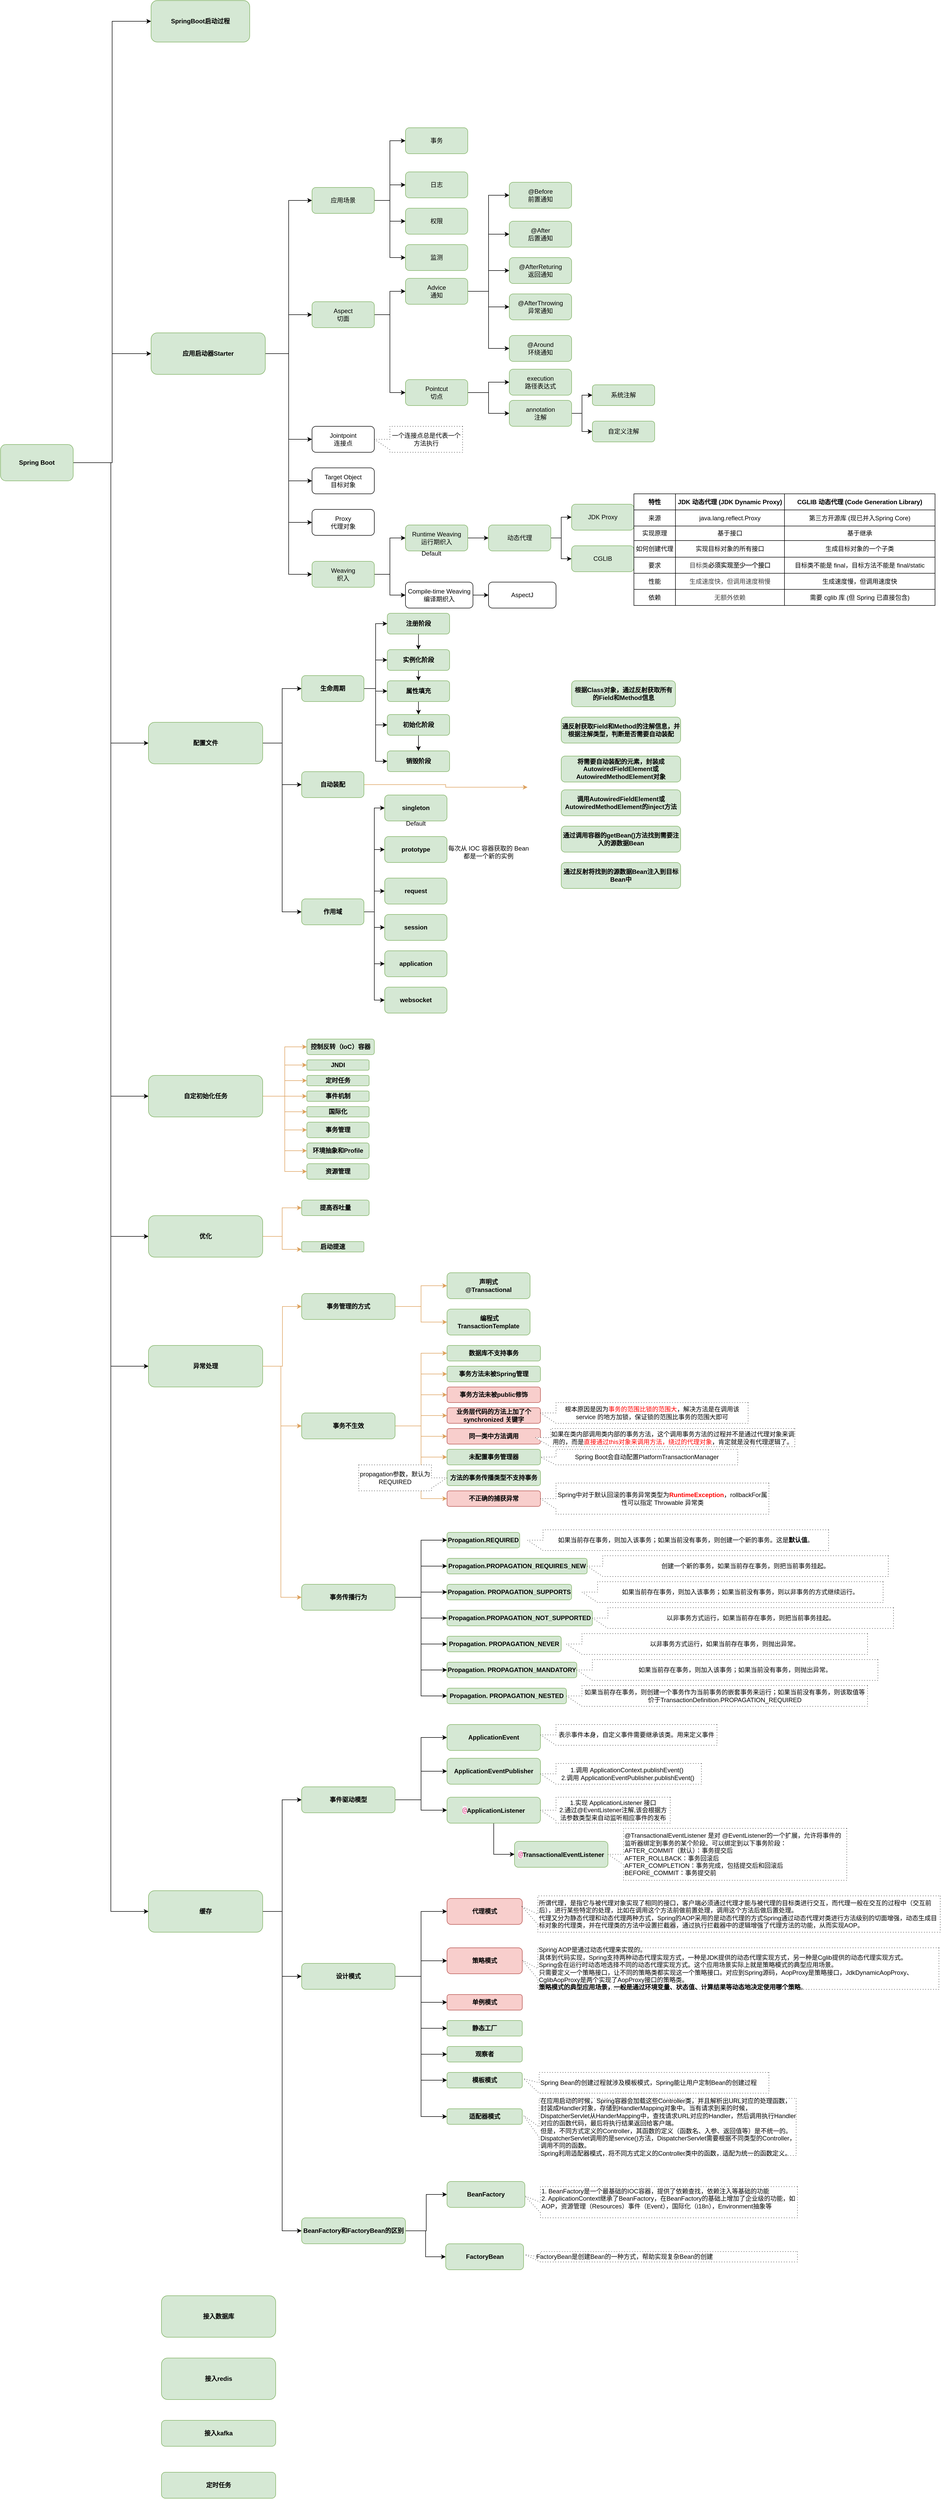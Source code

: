 <mxfile version="28.2.1">
  <diagram name="Page-1" id="QmIrFQa1cvEONQeuqGTy">
    <mxGraphModel dx="2916" dy="2173" grid="1" gridSize="10" guides="1" tooltips="1" connect="1" arrows="1" fold="1" page="1" pageScale="1" pageWidth="850" pageHeight="1100" math="0" shadow="0">
      <root>
        <mxCell id="0" />
        <mxCell id="1" parent="0" />
        <mxCell id="nR0HkuhDGCpSzbCuDiu6-6" value="" style="rounded=0;whiteSpace=wrap;html=1;dashed=1;strokeColor=none;fillColor=none;" parent="1" vertex="1">
          <mxGeometry x="835" y="1160" width="370" height="450" as="geometry" />
        </mxCell>
        <mxCell id="t2AcmH2n_HT6Ft2l21uT-8" style="edgeStyle=orthogonalEdgeStyle;rounded=0;orthogonalLoop=1;jettySize=auto;html=1;entryX=0;entryY=0.5;entryDx=0;entryDy=0;" parent="1" source="t2AcmH2n_HT6Ft2l21uT-1" target="t2AcmH2n_HT6Ft2l21uT-3" edge="1">
          <mxGeometry relative="1" as="geometry">
            <mxPoint x="120" y="480" as="targetPoint" />
          </mxGeometry>
        </mxCell>
        <mxCell id="t2AcmH2n_HT6Ft2l21uT-9" style="edgeStyle=orthogonalEdgeStyle;rounded=0;orthogonalLoop=1;jettySize=auto;html=1;entryX=0;entryY=0.5;entryDx=0;entryDy=0;" parent="1" source="t2AcmH2n_HT6Ft2l21uT-1" target="t2AcmH2n_HT6Ft2l21uT-4" edge="1">
          <mxGeometry relative="1" as="geometry" />
        </mxCell>
        <mxCell id="t2AcmH2n_HT6Ft2l21uT-10" style="edgeStyle=orthogonalEdgeStyle;rounded=0;orthogonalLoop=1;jettySize=auto;html=1;entryX=0;entryY=0.5;entryDx=0;entryDy=0;" parent="1" source="t2AcmH2n_HT6Ft2l21uT-1" target="t2AcmH2n_HT6Ft2l21uT-5" edge="1">
          <mxGeometry relative="1" as="geometry" />
        </mxCell>
        <mxCell id="t2AcmH2n_HT6Ft2l21uT-11" style="edgeStyle=orthogonalEdgeStyle;rounded=0;orthogonalLoop=1;jettySize=auto;html=1;entryX=0;entryY=0.5;entryDx=0;entryDy=0;" parent="1" source="t2AcmH2n_HT6Ft2l21uT-1" target="t2AcmH2n_HT6Ft2l21uT-6" edge="1">
          <mxGeometry relative="1" as="geometry" />
        </mxCell>
        <mxCell id="t2AcmH2n_HT6Ft2l21uT-12" style="edgeStyle=orthogonalEdgeStyle;rounded=0;orthogonalLoop=1;jettySize=auto;html=1;entryX=0;entryY=0.5;entryDx=0;entryDy=0;" parent="1" source="t2AcmH2n_HT6Ft2l21uT-1" target="t2AcmH2n_HT6Ft2l21uT-7" edge="1">
          <mxGeometry relative="1" as="geometry" />
        </mxCell>
        <mxCell id="t2AcmH2n_HT6Ft2l21uT-13" style="edgeStyle=orthogonalEdgeStyle;rounded=0;orthogonalLoop=1;jettySize=auto;html=1;entryX=0;entryY=0.5;entryDx=0;entryDy=0;" parent="1" source="t2AcmH2n_HT6Ft2l21uT-1" target="t2AcmH2n_HT6Ft2l21uT-2" edge="1">
          <mxGeometry relative="1" as="geometry" />
        </mxCell>
        <mxCell id="t2AcmH2n_HT6Ft2l21uT-57" style="edgeStyle=orthogonalEdgeStyle;rounded=0;orthogonalLoop=1;jettySize=auto;html=1;entryX=0;entryY=0.5;entryDx=0;entryDy=0;" parent="1" source="t2AcmH2n_HT6Ft2l21uT-1" target="t2AcmH2n_HT6Ft2l21uT-56" edge="1">
          <mxGeometry relative="1" as="geometry" />
        </mxCell>
        <mxCell id="t2AcmH2n_HT6Ft2l21uT-1" value="Spring Boot" style="rounded=1;whiteSpace=wrap;html=1;fillColor=#d5e8d4;strokeColor=#82b366;fontStyle=1" parent="1" vertex="1">
          <mxGeometry x="-180" y="725" width="140" height="70" as="geometry" />
        </mxCell>
        <mxCell id="t2AcmH2n_HT6Ft2l21uT-2" value="SpringBoot启动过程" style="rounded=1;whiteSpace=wrap;html=1;fillColor=#d5e8d4;strokeColor=#82b366;fontStyle=1" parent="1" vertex="1">
          <mxGeometry x="110" y="-130" width="190" height="80" as="geometry" />
        </mxCell>
        <mxCell id="t2AcmH2n_HT6Ft2l21uT-40" style="edgeStyle=orthogonalEdgeStyle;rounded=0;orthogonalLoop=1;jettySize=auto;html=1;entryX=0;entryY=0.5;entryDx=0;entryDy=0;" parent="1" source="t2AcmH2n_HT6Ft2l21uT-3" target="t2AcmH2n_HT6Ft2l21uT-34" edge="1">
          <mxGeometry relative="1" as="geometry" />
        </mxCell>
        <mxCell id="t2AcmH2n_HT6Ft2l21uT-41" style="edgeStyle=orthogonalEdgeStyle;rounded=0;orthogonalLoop=1;jettySize=auto;html=1;entryX=0;entryY=0.5;entryDx=0;entryDy=0;exitX=1;exitY=0.5;exitDx=0;exitDy=0;" parent="1" source="t2AcmH2n_HT6Ft2l21uT-34" target="t2AcmH2n_HT6Ft2l21uT-35" edge="1">
          <mxGeometry relative="1" as="geometry">
            <mxPoint x="540" y="470" as="sourcePoint" />
          </mxGeometry>
        </mxCell>
        <mxCell id="t2AcmH2n_HT6Ft2l21uT-42" style="edgeStyle=orthogonalEdgeStyle;rounded=0;orthogonalLoop=1;jettySize=auto;html=1;entryX=0;entryY=0.5;entryDx=0;entryDy=0;" parent="1" source="t2AcmH2n_HT6Ft2l21uT-3" target="t2AcmH2n_HT6Ft2l21uT-36" edge="1">
          <mxGeometry relative="1" as="geometry" />
        </mxCell>
        <mxCell id="t2AcmH2n_HT6Ft2l21uT-43" style="edgeStyle=orthogonalEdgeStyle;rounded=0;orthogonalLoop=1;jettySize=auto;html=1;entryX=0;entryY=0.5;entryDx=0;entryDy=0;exitX=1;exitY=0.5;exitDx=0;exitDy=0;" parent="1" source="t2AcmH2n_HT6Ft2l21uT-34" target="t2AcmH2n_HT6Ft2l21uT-37" edge="1">
          <mxGeometry relative="1" as="geometry" />
        </mxCell>
        <mxCell id="t2AcmH2n_HT6Ft2l21uT-44" style="edgeStyle=orthogonalEdgeStyle;rounded=0;orthogonalLoop=1;jettySize=auto;html=1;entryX=0;entryY=0.5;entryDx=0;entryDy=0;" parent="1" source="t2AcmH2n_HT6Ft2l21uT-3" target="t2AcmH2n_HT6Ft2l21uT-38" edge="1">
          <mxGeometry relative="1" as="geometry" />
        </mxCell>
        <mxCell id="t2AcmH2n_HT6Ft2l21uT-45" style="edgeStyle=orthogonalEdgeStyle;rounded=0;orthogonalLoop=1;jettySize=auto;html=1;entryX=0;entryY=0.5;entryDx=0;entryDy=0;" parent="1" source="t2AcmH2n_HT6Ft2l21uT-3" target="t2AcmH2n_HT6Ft2l21uT-39" edge="1">
          <mxGeometry relative="1" as="geometry" />
        </mxCell>
        <mxCell id="t2AcmH2n_HT6Ft2l21uT-59" style="edgeStyle=orthogonalEdgeStyle;rounded=0;orthogonalLoop=1;jettySize=auto;html=1;entryX=0;entryY=0.5;entryDx=0;entryDy=0;" parent="1" source="t2AcmH2n_HT6Ft2l21uT-3" target="t2AcmH2n_HT6Ft2l21uT-58" edge="1">
          <mxGeometry relative="1" as="geometry" />
        </mxCell>
        <mxCell id="rXUWPWZFfcHT6W9mrPYL-16" style="edgeStyle=orthogonalEdgeStyle;rounded=0;orthogonalLoop=1;jettySize=auto;html=1;entryX=0;entryY=0.5;entryDx=0;entryDy=0;" parent="1" source="t2AcmH2n_HT6Ft2l21uT-3" target="rXUWPWZFfcHT6W9mrPYL-15" edge="1">
          <mxGeometry relative="1" as="geometry" />
        </mxCell>
        <mxCell id="t2AcmH2n_HT6Ft2l21uT-3" value="应用启动器Starter" style="rounded=1;whiteSpace=wrap;html=1;fillColor=#d5e8d4;strokeColor=#82b366;fontStyle=1" parent="1" vertex="1">
          <mxGeometry x="110" y="510" width="220" height="80" as="geometry" />
        </mxCell>
        <mxCell id="rXUWPWZFfcHT6W9mrPYL-103" style="edgeStyle=orthogonalEdgeStyle;rounded=0;orthogonalLoop=1;jettySize=auto;html=1;entryX=0;entryY=0.5;entryDx=0;entryDy=0;" parent="1" source="t2AcmH2n_HT6Ft2l21uT-4" target="rXUWPWZFfcHT6W9mrPYL-98" edge="1">
          <mxGeometry relative="1" as="geometry" />
        </mxCell>
        <mxCell id="rXUWPWZFfcHT6W9mrPYL-117" style="edgeStyle=orthogonalEdgeStyle;rounded=0;orthogonalLoop=1;jettySize=auto;html=1;entryX=0;entryY=0.5;entryDx=0;entryDy=0;" parent="1" source="t2AcmH2n_HT6Ft2l21uT-4" target="rXUWPWZFfcHT6W9mrPYL-116" edge="1">
          <mxGeometry relative="1" as="geometry" />
        </mxCell>
        <mxCell id="rXUWPWZFfcHT6W9mrPYL-133" style="edgeStyle=orthogonalEdgeStyle;rounded=0;orthogonalLoop=1;jettySize=auto;html=1;entryX=0;entryY=0.5;entryDx=0;entryDy=0;" parent="1" source="t2AcmH2n_HT6Ft2l21uT-4" target="rXUWPWZFfcHT6W9mrPYL-132" edge="1">
          <mxGeometry relative="1" as="geometry" />
        </mxCell>
        <mxCell id="t2AcmH2n_HT6Ft2l21uT-4" value="配置文件" style="rounded=1;whiteSpace=wrap;html=1;fillColor=#d5e8d4;strokeColor=#82b366;fontStyle=1" parent="1" vertex="1">
          <mxGeometry x="105" y="1260" width="220" height="80" as="geometry" />
        </mxCell>
        <mxCell id="nR0HkuhDGCpSzbCuDiu6-17" style="edgeStyle=orthogonalEdgeStyle;rounded=0;orthogonalLoop=1;jettySize=auto;html=1;strokeColor=#DDA15E;fontColor=#FEFAE0;fillColor=#BC6C25;entryX=0;entryY=0.5;entryDx=0;entryDy=0;" parent="1" source="t2AcmH2n_HT6Ft2l21uT-5" target="nR0HkuhDGCpSzbCuDiu6-10" edge="1">
          <mxGeometry relative="1" as="geometry">
            <mxPoint x="370" y="1960" as="targetPoint" />
          </mxGeometry>
        </mxCell>
        <mxCell id="nR0HkuhDGCpSzbCuDiu6-18" style="edgeStyle=orthogonalEdgeStyle;rounded=0;orthogonalLoop=1;jettySize=auto;html=1;entryX=0;entryY=0.5;entryDx=0;entryDy=0;strokeColor=#DDA15E;fontColor=#FEFAE0;fillColor=#BC6C25;" parent="1" source="t2AcmH2n_HT6Ft2l21uT-5" target="nR0HkuhDGCpSzbCuDiu6-11" edge="1">
          <mxGeometry relative="1" as="geometry" />
        </mxCell>
        <mxCell id="nR0HkuhDGCpSzbCuDiu6-19" style="edgeStyle=orthogonalEdgeStyle;rounded=0;orthogonalLoop=1;jettySize=auto;html=1;entryX=0;entryY=0.5;entryDx=0;entryDy=0;strokeColor=#DDA15E;fontColor=#FEFAE0;fillColor=#BC6C25;" parent="1" source="t2AcmH2n_HT6Ft2l21uT-5" target="nR0HkuhDGCpSzbCuDiu6-13" edge="1">
          <mxGeometry relative="1" as="geometry" />
        </mxCell>
        <mxCell id="nR0HkuhDGCpSzbCuDiu6-20" style="edgeStyle=orthogonalEdgeStyle;rounded=0;orthogonalLoop=1;jettySize=auto;html=1;entryX=0;entryY=0.5;entryDx=0;entryDy=0;strokeColor=#DDA15E;fontColor=#FEFAE0;fillColor=#BC6C25;" parent="1" source="t2AcmH2n_HT6Ft2l21uT-5" target="nR0HkuhDGCpSzbCuDiu6-14" edge="1">
          <mxGeometry relative="1" as="geometry" />
        </mxCell>
        <mxCell id="nR0HkuhDGCpSzbCuDiu6-21" style="edgeStyle=orthogonalEdgeStyle;rounded=0;orthogonalLoop=1;jettySize=auto;html=1;entryX=0;entryY=0.5;entryDx=0;entryDy=0;strokeColor=#DDA15E;fontColor=#FEFAE0;fillColor=#BC6C25;" parent="1" source="t2AcmH2n_HT6Ft2l21uT-5" target="nR0HkuhDGCpSzbCuDiu6-15" edge="1">
          <mxGeometry relative="1" as="geometry" />
        </mxCell>
        <mxCell id="nR0HkuhDGCpSzbCuDiu6-22" style="edgeStyle=orthogonalEdgeStyle;rounded=0;orthogonalLoop=1;jettySize=auto;html=1;entryX=0;entryY=0.5;entryDx=0;entryDy=0;strokeColor=#DDA15E;fontColor=#FEFAE0;fillColor=#BC6C25;" parent="1" source="t2AcmH2n_HT6Ft2l21uT-5" target="nR0HkuhDGCpSzbCuDiu6-16" edge="1">
          <mxGeometry relative="1" as="geometry" />
        </mxCell>
        <mxCell id="nR0HkuhDGCpSzbCuDiu6-25" style="edgeStyle=orthogonalEdgeStyle;rounded=0;orthogonalLoop=1;jettySize=auto;html=1;entryX=0;entryY=0.5;entryDx=0;entryDy=0;strokeColor=#DDA15E;fontColor=#FEFAE0;fillColor=#BC6C25;" parent="1" source="t2AcmH2n_HT6Ft2l21uT-5" target="nR0HkuhDGCpSzbCuDiu6-23" edge="1">
          <mxGeometry relative="1" as="geometry" />
        </mxCell>
        <mxCell id="nR0HkuhDGCpSzbCuDiu6-26" style="edgeStyle=orthogonalEdgeStyle;rounded=0;orthogonalLoop=1;jettySize=auto;html=1;entryX=0;entryY=0.5;entryDx=0;entryDy=0;strokeColor=#DDA15E;fontColor=#FEFAE0;fillColor=#BC6C25;" parent="1" source="t2AcmH2n_HT6Ft2l21uT-5" target="nR0HkuhDGCpSzbCuDiu6-24" edge="1">
          <mxGeometry relative="1" as="geometry" />
        </mxCell>
        <mxCell id="t2AcmH2n_HT6Ft2l21uT-5" value="自定初始化任务" style="rounded=1;whiteSpace=wrap;html=1;fillColor=#d5e8d4;strokeColor=#82b366;fontStyle=1" parent="1" vertex="1">
          <mxGeometry x="105" y="1940" width="220" height="80" as="geometry" />
        </mxCell>
        <mxCell id="nR0HkuhDGCpSzbCuDiu6-35" style="edgeStyle=orthogonalEdgeStyle;rounded=0;orthogonalLoop=1;jettySize=auto;html=1;entryX=0;entryY=0.5;entryDx=0;entryDy=0;strokeColor=#DDA15E;fontColor=#FEFAE0;fillColor=#BC6C25;" parent="1" source="t2AcmH2n_HT6Ft2l21uT-6" target="nR0HkuhDGCpSzbCuDiu6-27" edge="1">
          <mxGeometry relative="1" as="geometry" />
        </mxCell>
        <mxCell id="nR0HkuhDGCpSzbCuDiu6-36" style="edgeStyle=orthogonalEdgeStyle;rounded=0;orthogonalLoop=1;jettySize=auto;html=1;entryX=0;entryY=0.75;entryDx=0;entryDy=0;strokeColor=#DDA15E;fontColor=#FEFAE0;fillColor=#BC6C25;" parent="1" source="t2AcmH2n_HT6Ft2l21uT-6" target="nR0HkuhDGCpSzbCuDiu6-28" edge="1">
          <mxGeometry relative="1" as="geometry" />
        </mxCell>
        <mxCell id="t2AcmH2n_HT6Ft2l21uT-6" value="优化" style="rounded=1;whiteSpace=wrap;html=1;fillColor=#d5e8d4;strokeColor=#82b366;fontStyle=1" parent="1" vertex="1">
          <mxGeometry x="105" y="2210" width="220" height="80" as="geometry" />
        </mxCell>
        <mxCell id="eq9ACowOTim6wulsKato-5" style="edgeStyle=orthogonalEdgeStyle;rounded=0;orthogonalLoop=1;jettySize=auto;html=1;entryX=0;entryY=0.5;entryDx=0;entryDy=0;" parent="1" source="t2AcmH2n_HT6Ft2l21uT-7" target="eq9ACowOTim6wulsKato-1" edge="1">
          <mxGeometry relative="1" as="geometry" />
        </mxCell>
        <mxCell id="eq9ACowOTim6wulsKato-19" style="edgeStyle=orthogonalEdgeStyle;rounded=0;orthogonalLoop=1;jettySize=auto;html=1;entryX=0;entryY=0.5;entryDx=0;entryDy=0;" parent="1" source="t2AcmH2n_HT6Ft2l21uT-7" target="eq9ACowOTim6wulsKato-17" edge="1">
          <mxGeometry relative="1" as="geometry" />
        </mxCell>
        <mxCell id="eq9ACowOTim6wulsKato-20" style="edgeStyle=orthogonalEdgeStyle;rounded=0;orthogonalLoop=1;jettySize=auto;html=1;entryX=0;entryY=0.5;entryDx=0;entryDy=0;" parent="1" source="t2AcmH2n_HT6Ft2l21uT-7" target="eq9ACowOTim6wulsKato-18" edge="1">
          <mxGeometry relative="1" as="geometry" />
        </mxCell>
        <mxCell id="t2AcmH2n_HT6Ft2l21uT-7" value="缓存" style="rounded=1;whiteSpace=wrap;html=1;fillColor=#d5e8d4;strokeColor=#82b366;fontStyle=1" parent="1" vertex="1">
          <mxGeometry x="105" y="3510" width="220" height="80" as="geometry" />
        </mxCell>
        <mxCell id="t2AcmH2n_HT6Ft2l21uT-34" value="Aspect&lt;div&gt;切面&lt;/div&gt;" style="rounded=1;whiteSpace=wrap;html=1;fillColor=#d5e8d4;strokeColor=#82b366;" parent="1" vertex="1">
          <mxGeometry x="420" y="450" width="120" height="50" as="geometry" />
        </mxCell>
        <mxCell id="rXUWPWZFfcHT6W9mrPYL-3" style="edgeStyle=orthogonalEdgeStyle;rounded=0;orthogonalLoop=1;jettySize=auto;html=1;" parent="1" source="t2AcmH2n_HT6Ft2l21uT-35" target="rXUWPWZFfcHT6W9mrPYL-1" edge="1">
          <mxGeometry relative="1" as="geometry" />
        </mxCell>
        <mxCell id="rXUWPWZFfcHT6W9mrPYL-4" style="edgeStyle=orthogonalEdgeStyle;rounded=0;orthogonalLoop=1;jettySize=auto;html=1;entryX=0;entryY=0.5;entryDx=0;entryDy=0;" parent="1" source="t2AcmH2n_HT6Ft2l21uT-35" target="rXUWPWZFfcHT6W9mrPYL-2" edge="1">
          <mxGeometry relative="1" as="geometry" />
        </mxCell>
        <mxCell id="t2AcmH2n_HT6Ft2l21uT-35" value="Pointcut&lt;div&gt;切点&lt;/div&gt;" style="rounded=1;whiteSpace=wrap;html=1;fillColor=#d5e8d4;strokeColor=#82b366;" parent="1" vertex="1">
          <mxGeometry x="600" y="600" width="120" height="50" as="geometry" />
        </mxCell>
        <mxCell id="t2AcmH2n_HT6Ft2l21uT-36" value="Jointpoint&lt;div&gt;连接点&lt;/div&gt;" style="rounded=1;whiteSpace=wrap;html=1;" parent="1" vertex="1">
          <mxGeometry x="420" y="690" width="120" height="50" as="geometry" />
        </mxCell>
        <mxCell id="t2AcmH2n_HT6Ft2l21uT-51" style="edgeStyle=orthogonalEdgeStyle;rounded=0;orthogonalLoop=1;jettySize=auto;html=1;entryX=0;entryY=0.5;entryDx=0;entryDy=0;" parent="1" source="t2AcmH2n_HT6Ft2l21uT-37" target="t2AcmH2n_HT6Ft2l21uT-46" edge="1">
          <mxGeometry relative="1" as="geometry" />
        </mxCell>
        <mxCell id="t2AcmH2n_HT6Ft2l21uT-52" style="edgeStyle=orthogonalEdgeStyle;rounded=0;orthogonalLoop=1;jettySize=auto;html=1;entryX=0;entryY=0.5;entryDx=0;entryDy=0;" parent="1" source="t2AcmH2n_HT6Ft2l21uT-37" target="t2AcmH2n_HT6Ft2l21uT-47" edge="1">
          <mxGeometry relative="1" as="geometry" />
        </mxCell>
        <mxCell id="t2AcmH2n_HT6Ft2l21uT-53" style="edgeStyle=orthogonalEdgeStyle;rounded=0;orthogonalLoop=1;jettySize=auto;html=1;entryX=0;entryY=0.5;entryDx=0;entryDy=0;" parent="1" source="t2AcmH2n_HT6Ft2l21uT-37" target="t2AcmH2n_HT6Ft2l21uT-48" edge="1">
          <mxGeometry relative="1" as="geometry" />
        </mxCell>
        <mxCell id="t2AcmH2n_HT6Ft2l21uT-54" style="edgeStyle=orthogonalEdgeStyle;rounded=0;orthogonalLoop=1;jettySize=auto;html=1;entryX=0;entryY=0.5;entryDx=0;entryDy=0;" parent="1" source="t2AcmH2n_HT6Ft2l21uT-37" target="t2AcmH2n_HT6Ft2l21uT-49" edge="1">
          <mxGeometry relative="1" as="geometry" />
        </mxCell>
        <mxCell id="t2AcmH2n_HT6Ft2l21uT-55" style="edgeStyle=orthogonalEdgeStyle;rounded=0;orthogonalLoop=1;jettySize=auto;html=1;entryX=0;entryY=0.5;entryDx=0;entryDy=0;" parent="1" source="t2AcmH2n_HT6Ft2l21uT-37" target="t2AcmH2n_HT6Ft2l21uT-50" edge="1">
          <mxGeometry relative="1" as="geometry" />
        </mxCell>
        <mxCell id="t2AcmH2n_HT6Ft2l21uT-37" value="Advice&lt;div&gt;通知&lt;/div&gt;" style="rounded=1;whiteSpace=wrap;html=1;fillColor=#d5e8d4;strokeColor=#82b366;" parent="1" vertex="1">
          <mxGeometry x="600" y="405" width="120" height="50" as="geometry" />
        </mxCell>
        <mxCell id="t2AcmH2n_HT6Ft2l21uT-38" value="Target Object&lt;div&gt;目标对象&lt;/div&gt;" style="rounded=1;whiteSpace=wrap;html=1;" parent="1" vertex="1">
          <mxGeometry x="420" y="770" width="120" height="50" as="geometry" />
        </mxCell>
        <mxCell id="rXUWPWZFfcHT6W9mrPYL-13" style="edgeStyle=orthogonalEdgeStyle;rounded=0;orthogonalLoop=1;jettySize=auto;html=1;entryX=0;entryY=0.5;entryDx=0;entryDy=0;" parent="1" source="t2AcmH2n_HT6Ft2l21uT-39" target="rXUWPWZFfcHT6W9mrPYL-11" edge="1">
          <mxGeometry relative="1" as="geometry" />
        </mxCell>
        <mxCell id="rXUWPWZFfcHT6W9mrPYL-14" style="edgeStyle=orthogonalEdgeStyle;rounded=0;orthogonalLoop=1;jettySize=auto;html=1;entryX=0;entryY=0.5;entryDx=0;entryDy=0;" parent="1" source="t2AcmH2n_HT6Ft2l21uT-39" target="rXUWPWZFfcHT6W9mrPYL-12" edge="1">
          <mxGeometry relative="1" as="geometry" />
        </mxCell>
        <mxCell id="t2AcmH2n_HT6Ft2l21uT-39" value="&lt;div&gt;Weaving&lt;/div&gt;&lt;div&gt;织入&lt;/div&gt;" style="rounded=1;whiteSpace=wrap;html=1;fillColor=#d5e8d4;strokeColor=#82b366;" parent="1" vertex="1">
          <mxGeometry x="420" y="950" width="120" height="50" as="geometry" />
        </mxCell>
        <mxCell id="t2AcmH2n_HT6Ft2l21uT-46" value="@Before&lt;div&gt;前置通知&lt;/div&gt;" style="rounded=1;whiteSpace=wrap;html=1;fillColor=#d5e8d4;strokeColor=#82b366;" parent="1" vertex="1">
          <mxGeometry x="800" y="220" width="120" height="50" as="geometry" />
        </mxCell>
        <mxCell id="t2AcmH2n_HT6Ft2l21uT-47" value="@After&lt;div&gt;后置通知&lt;/div&gt;" style="rounded=1;whiteSpace=wrap;html=1;fillColor=#d5e8d4;strokeColor=#82b366;" parent="1" vertex="1">
          <mxGeometry x="800" y="295" width="120" height="50" as="geometry" />
        </mxCell>
        <mxCell id="t2AcmH2n_HT6Ft2l21uT-48" value="@AfterReturing&lt;div&gt;返回通知&lt;/div&gt;" style="rounded=1;whiteSpace=wrap;html=1;fillColor=#d5e8d4;strokeColor=#82b366;" parent="1" vertex="1">
          <mxGeometry x="800" y="365" width="120" height="50" as="geometry" />
        </mxCell>
        <mxCell id="t2AcmH2n_HT6Ft2l21uT-49" value="@AfterThrowing&lt;div&gt;异常通知&lt;/div&gt;" style="rounded=1;whiteSpace=wrap;html=1;fillColor=#d5e8d4;strokeColor=#82b366;" parent="1" vertex="1">
          <mxGeometry x="800" y="435" width="120" height="50" as="geometry" />
        </mxCell>
        <mxCell id="t2AcmH2n_HT6Ft2l21uT-50" value="@Around&lt;div&gt;环绕通知&lt;/div&gt;" style="rounded=1;whiteSpace=wrap;html=1;fillColor=#d5e8d4;strokeColor=#82b366;" parent="1" vertex="1">
          <mxGeometry x="800" y="515" width="120" height="50" as="geometry" />
        </mxCell>
        <mxCell id="nR0HkuhDGCpSzbCuDiu6-44" style="edgeStyle=orthogonalEdgeStyle;rounded=0;orthogonalLoop=1;jettySize=auto;html=1;entryX=0;entryY=0.5;entryDx=0;entryDy=0;strokeColor=#DDA15E;fontColor=#FEFAE0;fillColor=#BC6C25;" parent="1" source="t2AcmH2n_HT6Ft2l21uT-56" target="nR0HkuhDGCpSzbCuDiu6-40" edge="1">
          <mxGeometry relative="1" as="geometry">
            <Array as="points">
              <mxPoint x="363" y="2500" />
              <mxPoint x="363" y="2385" />
            </Array>
          </mxGeometry>
        </mxCell>
        <mxCell id="nR0HkuhDGCpSzbCuDiu6-47" style="rounded=0;orthogonalLoop=1;jettySize=auto;html=1;strokeColor=#DDA15E;fontColor=#FEFAE0;fillColor=#BC6C25;entryX=0;entryY=0.5;entryDx=0;entryDy=0;exitX=1;exitY=0.5;exitDx=0;exitDy=0;edgeStyle=orthogonalEdgeStyle;" parent="1" source="t2AcmH2n_HT6Ft2l21uT-56" target="nR0HkuhDGCpSzbCuDiu6-41" edge="1">
          <mxGeometry relative="1" as="geometry">
            <Array as="points">
              <mxPoint x="360" y="2500" />
              <mxPoint x="360" y="2615" />
            </Array>
          </mxGeometry>
        </mxCell>
        <mxCell id="t2AcmH2n_HT6Ft2l21uT-56" value="异常处理" style="rounded=1;whiteSpace=wrap;html=1;fillColor=#d5e8d4;strokeColor=#82b366;fontStyle=1" parent="1" vertex="1">
          <mxGeometry x="105" y="2460" width="220" height="80" as="geometry" />
        </mxCell>
        <mxCell id="t2AcmH2n_HT6Ft2l21uT-64" style="edgeStyle=orthogonalEdgeStyle;rounded=0;orthogonalLoop=1;jettySize=auto;html=1;entryX=0;entryY=0.5;entryDx=0;entryDy=0;" parent="1" source="t2AcmH2n_HT6Ft2l21uT-58" target="t2AcmH2n_HT6Ft2l21uT-60" edge="1">
          <mxGeometry relative="1" as="geometry" />
        </mxCell>
        <mxCell id="t2AcmH2n_HT6Ft2l21uT-65" style="edgeStyle=orthogonalEdgeStyle;rounded=0;orthogonalLoop=1;jettySize=auto;html=1;entryX=0;entryY=0.5;entryDx=0;entryDy=0;" parent="1" source="t2AcmH2n_HT6Ft2l21uT-58" target="t2AcmH2n_HT6Ft2l21uT-61" edge="1">
          <mxGeometry relative="1" as="geometry" />
        </mxCell>
        <mxCell id="t2AcmH2n_HT6Ft2l21uT-66" style="edgeStyle=orthogonalEdgeStyle;rounded=0;orthogonalLoop=1;jettySize=auto;html=1;" parent="1" source="t2AcmH2n_HT6Ft2l21uT-58" target="t2AcmH2n_HT6Ft2l21uT-62" edge="1">
          <mxGeometry relative="1" as="geometry" />
        </mxCell>
        <mxCell id="t2AcmH2n_HT6Ft2l21uT-67" style="edgeStyle=orthogonalEdgeStyle;rounded=0;orthogonalLoop=1;jettySize=auto;html=1;entryX=0;entryY=0.5;entryDx=0;entryDy=0;" parent="1" source="t2AcmH2n_HT6Ft2l21uT-58" target="t2AcmH2n_HT6Ft2l21uT-63" edge="1">
          <mxGeometry relative="1" as="geometry" />
        </mxCell>
        <mxCell id="t2AcmH2n_HT6Ft2l21uT-58" value="应用场景" style="rounded=1;whiteSpace=wrap;html=1;fillColor=#d5e8d4;strokeColor=#82b366;" parent="1" vertex="1">
          <mxGeometry x="420" y="230" width="120" height="50" as="geometry" />
        </mxCell>
        <mxCell id="t2AcmH2n_HT6Ft2l21uT-60" value="事务" style="rounded=1;whiteSpace=wrap;html=1;fillColor=#d5e8d4;strokeColor=#82b366;" parent="1" vertex="1">
          <mxGeometry x="600" y="115" width="120" height="50" as="geometry" />
        </mxCell>
        <mxCell id="t2AcmH2n_HT6Ft2l21uT-61" value="日志" style="rounded=1;whiteSpace=wrap;html=1;fillColor=#d5e8d4;strokeColor=#82b366;" parent="1" vertex="1">
          <mxGeometry x="600" y="200" width="120" height="50" as="geometry" />
        </mxCell>
        <mxCell id="t2AcmH2n_HT6Ft2l21uT-62" value="权限" style="rounded=1;whiteSpace=wrap;html=1;fillColor=#d5e8d4;strokeColor=#82b366;" parent="1" vertex="1">
          <mxGeometry x="600" y="270" width="120" height="50" as="geometry" />
        </mxCell>
        <mxCell id="t2AcmH2n_HT6Ft2l21uT-63" value="监测" style="rounded=1;whiteSpace=wrap;html=1;fillColor=#d5e8d4;strokeColor=#82b366;" parent="1" vertex="1">
          <mxGeometry x="600" y="340" width="120" height="50" as="geometry" />
        </mxCell>
        <mxCell id="rXUWPWZFfcHT6W9mrPYL-1" value="execution&lt;br&gt;&lt;div&gt;路径表达式&lt;/div&gt;" style="rounded=1;whiteSpace=wrap;html=1;fillColor=#d5e8d4;strokeColor=#82b366;" parent="1" vertex="1">
          <mxGeometry x="800" y="580" width="120" height="50" as="geometry" />
        </mxCell>
        <mxCell id="rXUWPWZFfcHT6W9mrPYL-7" value="" style="edgeStyle=orthogonalEdgeStyle;rounded=0;orthogonalLoop=1;jettySize=auto;html=1;" parent="1" source="rXUWPWZFfcHT6W9mrPYL-2" target="rXUWPWZFfcHT6W9mrPYL-6" edge="1">
          <mxGeometry relative="1" as="geometry" />
        </mxCell>
        <mxCell id="rXUWPWZFfcHT6W9mrPYL-8" style="edgeStyle=orthogonalEdgeStyle;rounded=0;orthogonalLoop=1;jettySize=auto;html=1;entryX=0;entryY=0.5;entryDx=0;entryDy=0;" parent="1" source="rXUWPWZFfcHT6W9mrPYL-2" target="rXUWPWZFfcHT6W9mrPYL-5" edge="1">
          <mxGeometry relative="1" as="geometry" />
        </mxCell>
        <mxCell id="rXUWPWZFfcHT6W9mrPYL-2" value="annotation&lt;br&gt;&lt;div&gt;注解&lt;/div&gt;" style="rounded=1;whiteSpace=wrap;html=1;fillColor=#d5e8d4;strokeColor=#82b366;" parent="1" vertex="1">
          <mxGeometry x="800" y="640" width="120" height="50" as="geometry" />
        </mxCell>
        <mxCell id="rXUWPWZFfcHT6W9mrPYL-5" value="系统注解" style="rounded=1;whiteSpace=wrap;html=1;fillColor=#d5e8d4;strokeColor=#82b366;" parent="1" vertex="1">
          <mxGeometry x="960" y="610" width="120" height="40" as="geometry" />
        </mxCell>
        <mxCell id="rXUWPWZFfcHT6W9mrPYL-6" value="自定义注解" style="rounded=1;whiteSpace=wrap;html=1;fillColor=#d5e8d4;strokeColor=#82b366;" parent="1" vertex="1">
          <mxGeometry x="960" y="680" width="120" height="40" as="geometry" />
        </mxCell>
        <mxCell id="rXUWPWZFfcHT6W9mrPYL-9" value="一个连接点总是代表一个方法执行" style="shape=callout;whiteSpace=wrap;html=1;perimeter=calloutPerimeter;flipH=0;direction=south;dashed=1;dashPattern=1 4;" parent="1" vertex="1">
          <mxGeometry x="540" y="690" width="170" height="50" as="geometry" />
        </mxCell>
        <mxCell id="rXUWPWZFfcHT6W9mrPYL-25" style="edgeStyle=orthogonalEdgeStyle;rounded=0;orthogonalLoop=1;jettySize=auto;html=1;entryX=0;entryY=0.5;entryDx=0;entryDy=0;" parent="1" source="rXUWPWZFfcHT6W9mrPYL-11" target="rXUWPWZFfcHT6W9mrPYL-24" edge="1">
          <mxGeometry relative="1" as="geometry" />
        </mxCell>
        <mxCell id="rXUWPWZFfcHT6W9mrPYL-11" value="&lt;div&gt;&lt;span style=&quot;background-color: transparent;&quot;&gt;Compile-time Weaving&lt;/span&gt;&lt;/div&gt;&lt;div&gt;&lt;span style=&quot;background-color: transparent; color: light-dark(rgb(0, 0, 0), rgb(255, 255, 255));&quot;&gt;编译期织入&lt;/span&gt;&lt;/div&gt;" style="rounded=1;whiteSpace=wrap;html=1;" parent="1" vertex="1">
          <mxGeometry x="600" y="990" width="130" height="50" as="geometry" />
        </mxCell>
        <mxCell id="rXUWPWZFfcHT6W9mrPYL-19" style="edgeStyle=orthogonalEdgeStyle;rounded=0;orthogonalLoop=1;jettySize=auto;html=1;entryX=0;entryY=0.5;entryDx=0;entryDy=0;" parent="1" source="rXUWPWZFfcHT6W9mrPYL-12" target="rXUWPWZFfcHT6W9mrPYL-18" edge="1">
          <mxGeometry relative="1" as="geometry" />
        </mxCell>
        <mxCell id="rXUWPWZFfcHT6W9mrPYL-12" value="&lt;div&gt;&lt;span style=&quot;background-color: transparent;&quot;&gt;Runtime Weaving&lt;/span&gt;&lt;/div&gt;&lt;div&gt;&lt;span style=&quot;background-color: transparent; color: light-dark(rgb(0, 0, 0), rgb(255, 255, 255));&quot;&gt;运行期织入&lt;/span&gt;&lt;/div&gt;" style="rounded=1;whiteSpace=wrap;html=1;fillColor=#d5e8d4;strokeColor=#82b366;" parent="1" vertex="1">
          <mxGeometry x="600" y="880" width="120" height="50" as="geometry" />
        </mxCell>
        <mxCell id="rXUWPWZFfcHT6W9mrPYL-15" value="&lt;div&gt;Proxy&lt;/div&gt;&lt;div&gt;代理对象&lt;/div&gt;" style="rounded=1;whiteSpace=wrap;html=1;" parent="1" vertex="1">
          <mxGeometry x="420" y="850" width="120" height="50" as="geometry" />
        </mxCell>
        <mxCell id="rXUWPWZFfcHT6W9mrPYL-17" value="Default" style="text;strokeColor=none;align=center;fillColor=none;html=1;verticalAlign=middle;whiteSpace=wrap;rounded=0;" parent="1" vertex="1">
          <mxGeometry x="620" y="920" width="60" height="30" as="geometry" />
        </mxCell>
        <mxCell id="rXUWPWZFfcHT6W9mrPYL-22" style="edgeStyle=orthogonalEdgeStyle;rounded=0;orthogonalLoop=1;jettySize=auto;html=1;entryX=0;entryY=0.5;entryDx=0;entryDy=0;" parent="1" source="rXUWPWZFfcHT6W9mrPYL-18" target="rXUWPWZFfcHT6W9mrPYL-20" edge="1">
          <mxGeometry relative="1" as="geometry" />
        </mxCell>
        <mxCell id="rXUWPWZFfcHT6W9mrPYL-23" style="edgeStyle=orthogonalEdgeStyle;rounded=0;orthogonalLoop=1;jettySize=auto;html=1;entryX=0;entryY=0.5;entryDx=0;entryDy=0;" parent="1" source="rXUWPWZFfcHT6W9mrPYL-18" target="rXUWPWZFfcHT6W9mrPYL-21" edge="1">
          <mxGeometry relative="1" as="geometry" />
        </mxCell>
        <mxCell id="rXUWPWZFfcHT6W9mrPYL-18" value="动态代理" style="rounded=1;whiteSpace=wrap;html=1;fillColor=#d5e8d4;strokeColor=#82b366;" parent="1" vertex="1">
          <mxGeometry x="760" y="880" width="120" height="50" as="geometry" />
        </mxCell>
        <mxCell id="rXUWPWZFfcHT6W9mrPYL-20" value="JDK Proxy" style="rounded=1;whiteSpace=wrap;html=1;fillColor=#d5e8d4;strokeColor=#82b366;" parent="1" vertex="1">
          <mxGeometry x="920" y="840" width="120" height="50" as="geometry" />
        </mxCell>
        <mxCell id="rXUWPWZFfcHT6W9mrPYL-21" value="CGLIB" style="rounded=1;whiteSpace=wrap;html=1;fillColor=#d5e8d4;strokeColor=#82b366;" parent="1" vertex="1">
          <mxGeometry x="920" y="920" width="120" height="50" as="geometry" />
        </mxCell>
        <mxCell id="rXUWPWZFfcHT6W9mrPYL-24" value="AspectJ" style="rounded=1;whiteSpace=wrap;html=1;" parent="1" vertex="1">
          <mxGeometry x="760" y="990" width="130" height="50" as="geometry" />
        </mxCell>
        <mxCell id="rXUWPWZFfcHT6W9mrPYL-41" value="" style="shape=table;startSize=0;container=1;collapsible=0;childLayout=tableLayout;fontSize=12;" parent="1" vertex="1">
          <mxGeometry x="1040" y="820" width="580" height="215" as="geometry" />
        </mxCell>
        <mxCell id="rXUWPWZFfcHT6W9mrPYL-42" value="" style="shape=tableRow;horizontal=0;startSize=0;swimlaneHead=0;swimlaneBody=0;strokeColor=inherit;top=0;left=0;bottom=0;right=0;collapsible=0;dropTarget=0;fillColor=none;points=[[0,0.5],[1,0.5]];portConstraint=eastwest;fontSize=12;" parent="rXUWPWZFfcHT6W9mrPYL-41" vertex="1">
          <mxGeometry width="580" height="31" as="geometry" />
        </mxCell>
        <mxCell id="rXUWPWZFfcHT6W9mrPYL-43" value="特性" style="shape=partialRectangle;html=1;whiteSpace=wrap;connectable=0;strokeColor=inherit;overflow=hidden;fillColor=none;top=0;left=0;bottom=0;right=0;pointerEvents=1;fontSize=12;fontStyle=1" parent="rXUWPWZFfcHT6W9mrPYL-42" vertex="1">
          <mxGeometry width="80" height="31" as="geometry">
            <mxRectangle width="80" height="31" as="alternateBounds" />
          </mxGeometry>
        </mxCell>
        <mxCell id="rXUWPWZFfcHT6W9mrPYL-44" value="&lt;font&gt;JDK 动态代理 (JDK Dynamic Proxy)&lt;/font&gt;" style="shape=partialRectangle;html=1;whiteSpace=wrap;connectable=0;strokeColor=inherit;overflow=hidden;fillColor=none;top=0;left=0;bottom=0;right=0;pointerEvents=1;fontSize=12;fontStyle=1" parent="rXUWPWZFfcHT6W9mrPYL-42" vertex="1">
          <mxGeometry x="80" width="210" height="31" as="geometry">
            <mxRectangle width="210" height="31" as="alternateBounds" />
          </mxGeometry>
        </mxCell>
        <mxCell id="rXUWPWZFfcHT6W9mrPYL-45" value="CGLIB 动态代理 (Code Generation Library)" style="shape=partialRectangle;html=1;whiteSpace=wrap;connectable=0;strokeColor=inherit;overflow=hidden;fillColor=none;top=0;left=0;bottom=0;right=0;pointerEvents=1;fontSize=12;fontStyle=1" parent="rXUWPWZFfcHT6W9mrPYL-42" vertex="1">
          <mxGeometry x="290" width="290" height="31" as="geometry">
            <mxRectangle width="290" height="31" as="alternateBounds" />
          </mxGeometry>
        </mxCell>
        <mxCell id="rXUWPWZFfcHT6W9mrPYL-46" value="" style="shape=tableRow;horizontal=0;startSize=0;swimlaneHead=0;swimlaneBody=0;strokeColor=inherit;top=0;left=0;bottom=0;right=0;collapsible=0;dropTarget=0;fillColor=none;points=[[0,0.5],[1,0.5]];portConstraint=eastwest;fontSize=12;" parent="rXUWPWZFfcHT6W9mrPYL-41" vertex="1">
          <mxGeometry y="31" width="580" height="31" as="geometry" />
        </mxCell>
        <mxCell id="rXUWPWZFfcHT6W9mrPYL-47" value="来源" style="shape=partialRectangle;html=1;whiteSpace=wrap;connectable=0;strokeColor=inherit;overflow=hidden;fillColor=none;top=0;left=0;bottom=0;right=0;pointerEvents=1;fontSize=12;" parent="rXUWPWZFfcHT6W9mrPYL-46" vertex="1">
          <mxGeometry width="80" height="31" as="geometry">
            <mxRectangle width="80" height="31" as="alternateBounds" />
          </mxGeometry>
        </mxCell>
        <mxCell id="rXUWPWZFfcHT6W9mrPYL-48" value="java.lang.reflect.Proxy" style="shape=partialRectangle;html=1;whiteSpace=wrap;connectable=0;strokeColor=inherit;overflow=hidden;fillColor=none;top=0;left=0;bottom=0;right=0;pointerEvents=1;fontSize=12;" parent="rXUWPWZFfcHT6W9mrPYL-46" vertex="1">
          <mxGeometry x="80" width="210" height="31" as="geometry">
            <mxRectangle width="210" height="31" as="alternateBounds" />
          </mxGeometry>
        </mxCell>
        <mxCell id="rXUWPWZFfcHT6W9mrPYL-49" value="第三方开源库 (现已并入Spring Core)" style="shape=partialRectangle;html=1;whiteSpace=wrap;connectable=0;strokeColor=inherit;overflow=hidden;fillColor=none;top=0;left=0;bottom=0;right=0;pointerEvents=1;fontSize=12;" parent="rXUWPWZFfcHT6W9mrPYL-46" vertex="1">
          <mxGeometry x="290" width="290" height="31" as="geometry">
            <mxRectangle width="290" height="31" as="alternateBounds" />
          </mxGeometry>
        </mxCell>
        <mxCell id="rXUWPWZFfcHT6W9mrPYL-58" value="" style="shape=tableRow;horizontal=0;startSize=0;swimlaneHead=0;swimlaneBody=0;strokeColor=inherit;top=0;left=0;bottom=0;right=0;collapsible=0;dropTarget=0;fillColor=none;points=[[0,0.5],[1,0.5]];portConstraint=eastwest;fontSize=12;" parent="rXUWPWZFfcHT6W9mrPYL-41" vertex="1">
          <mxGeometry y="62" width="580" height="28" as="geometry" />
        </mxCell>
        <mxCell id="rXUWPWZFfcHT6W9mrPYL-59" value="实现原理" style="shape=partialRectangle;html=1;whiteSpace=wrap;connectable=0;strokeColor=inherit;overflow=hidden;fillColor=none;top=0;left=0;bottom=0;right=0;pointerEvents=1;fontSize=12;" parent="rXUWPWZFfcHT6W9mrPYL-58" vertex="1">
          <mxGeometry width="80" height="28" as="geometry">
            <mxRectangle width="80" height="28" as="alternateBounds" />
          </mxGeometry>
        </mxCell>
        <mxCell id="rXUWPWZFfcHT6W9mrPYL-60" value="基于接口" style="shape=partialRectangle;html=1;whiteSpace=wrap;connectable=0;strokeColor=inherit;overflow=hidden;fillColor=none;top=0;left=0;bottom=0;right=0;pointerEvents=1;fontSize=12;" parent="rXUWPWZFfcHT6W9mrPYL-58" vertex="1">
          <mxGeometry x="80" width="210" height="28" as="geometry">
            <mxRectangle width="210" height="28" as="alternateBounds" />
          </mxGeometry>
        </mxCell>
        <mxCell id="rXUWPWZFfcHT6W9mrPYL-61" value="基于继承" style="shape=partialRectangle;html=1;whiteSpace=wrap;connectable=0;strokeColor=inherit;overflow=hidden;fillColor=none;top=0;left=0;bottom=0;right=0;pointerEvents=1;fontSize=12;" parent="rXUWPWZFfcHT6W9mrPYL-58" vertex="1">
          <mxGeometry x="290" width="290" height="28" as="geometry">
            <mxRectangle width="290" height="28" as="alternateBounds" />
          </mxGeometry>
        </mxCell>
        <mxCell id="rXUWPWZFfcHT6W9mrPYL-54" value="" style="shape=tableRow;horizontal=0;startSize=0;swimlaneHead=0;swimlaneBody=0;strokeColor=inherit;top=0;left=0;bottom=0;right=0;collapsible=0;dropTarget=0;fillColor=none;points=[[0,0.5],[1,0.5]];portConstraint=eastwest;fontSize=12;" parent="rXUWPWZFfcHT6W9mrPYL-41" vertex="1">
          <mxGeometry y="90" width="580" height="32" as="geometry" />
        </mxCell>
        <mxCell id="rXUWPWZFfcHT6W9mrPYL-55" value="如何创建代理" style="shape=partialRectangle;html=1;whiteSpace=wrap;connectable=0;strokeColor=inherit;overflow=hidden;fillColor=none;top=0;left=0;bottom=0;right=0;pointerEvents=1;fontSize=12;" parent="rXUWPWZFfcHT6W9mrPYL-54" vertex="1">
          <mxGeometry width="80" height="32" as="geometry">
            <mxRectangle width="80" height="32" as="alternateBounds" />
          </mxGeometry>
        </mxCell>
        <mxCell id="rXUWPWZFfcHT6W9mrPYL-56" value="实现目标对象的所有接口" style="shape=partialRectangle;html=1;whiteSpace=wrap;connectable=0;strokeColor=inherit;overflow=hidden;fillColor=none;top=0;left=0;bottom=0;right=0;pointerEvents=1;fontSize=12;" parent="rXUWPWZFfcHT6W9mrPYL-54" vertex="1">
          <mxGeometry x="80" width="210" height="32" as="geometry">
            <mxRectangle width="210" height="32" as="alternateBounds" />
          </mxGeometry>
        </mxCell>
        <mxCell id="rXUWPWZFfcHT6W9mrPYL-57" value="生成目标对象的一个子类" style="shape=partialRectangle;html=1;whiteSpace=wrap;connectable=0;strokeColor=inherit;overflow=hidden;fillColor=none;top=0;left=0;bottom=0;right=0;pointerEvents=1;fontSize=12;" parent="rXUWPWZFfcHT6W9mrPYL-54" vertex="1">
          <mxGeometry x="290" width="290" height="32" as="geometry">
            <mxRectangle width="290" height="32" as="alternateBounds" />
          </mxGeometry>
        </mxCell>
        <mxCell id="rXUWPWZFfcHT6W9mrPYL-62" value="" style="shape=tableRow;horizontal=0;startSize=0;swimlaneHead=0;swimlaneBody=0;strokeColor=inherit;top=0;left=0;bottom=0;right=0;collapsible=0;dropTarget=0;fillColor=none;points=[[0,0.5],[1,0.5]];portConstraint=eastwest;fontSize=12;" parent="rXUWPWZFfcHT6W9mrPYL-41" vertex="1">
          <mxGeometry y="122" width="580" height="31" as="geometry" />
        </mxCell>
        <mxCell id="rXUWPWZFfcHT6W9mrPYL-63" value="要求" style="shape=partialRectangle;html=1;whiteSpace=wrap;connectable=0;strokeColor=inherit;overflow=hidden;fillColor=none;top=0;left=0;bottom=0;right=0;pointerEvents=1;fontSize=12;" parent="rXUWPWZFfcHT6W9mrPYL-62" vertex="1">
          <mxGeometry width="80" height="31" as="geometry">
            <mxRectangle width="80" height="31" as="alternateBounds" />
          </mxGeometry>
        </mxCell>
        <mxCell id="rXUWPWZFfcHT6W9mrPYL-64" value="&lt;span style=&quot;color: rgb(64, 64, 64); font-family: quote-cjk-patch, Inter, system-ui, -apple-system, &amp;quot;system-ui&amp;quot;, &amp;quot;Segoe UI&amp;quot;, Roboto, &amp;quot;Noto Sans&amp;quot;, Ubuntu, Cantarell, &amp;quot;Helvetica Neue&amp;quot;, Oxygen, &amp;quot;Open Sans&amp;quot;, sans-serif; text-align: start; background-color: rgb(255, 255, 255);&quot;&gt;目标类&lt;/span&gt;&lt;span style=&quot;font-weight: 600; color: rgb(64, 64, 64); font-family: quote-cjk-patch, Inter, system-ui, -apple-system, &amp;quot;system-ui&amp;quot;, &amp;quot;Segoe UI&amp;quot;, Roboto, &amp;quot;Noto Sans&amp;quot;, Ubuntu, Cantarell, &amp;quot;Helvetica Neue&amp;quot;, Oxygen, &amp;quot;Open Sans&amp;quot;, sans-serif; text-align: start; background-color: rgb(255, 255, 255);&quot;&gt;必须实现至少一个接口&lt;/span&gt;" style="shape=partialRectangle;html=1;whiteSpace=wrap;connectable=0;strokeColor=inherit;overflow=hidden;fillColor=none;top=0;left=0;bottom=0;right=0;pointerEvents=1;fontSize=12;" parent="rXUWPWZFfcHT6W9mrPYL-62" vertex="1">
          <mxGeometry x="80" width="210" height="31" as="geometry">
            <mxRectangle width="210" height="31" as="alternateBounds" />
          </mxGeometry>
        </mxCell>
        <mxCell id="rXUWPWZFfcHT6W9mrPYL-65" value="目标类不能是 final，目标方法不能是 final/static" style="shape=partialRectangle;html=1;whiteSpace=wrap;connectable=0;strokeColor=inherit;overflow=hidden;fillColor=none;top=0;left=0;bottom=0;right=0;pointerEvents=1;fontSize=12;" parent="rXUWPWZFfcHT6W9mrPYL-62" vertex="1">
          <mxGeometry x="290" width="290" height="31" as="geometry">
            <mxRectangle width="290" height="31" as="alternateBounds" />
          </mxGeometry>
        </mxCell>
        <mxCell id="rXUWPWZFfcHT6W9mrPYL-66" value="" style="shape=tableRow;horizontal=0;startSize=0;swimlaneHead=0;swimlaneBody=0;strokeColor=inherit;top=0;left=0;bottom=0;right=0;collapsible=0;dropTarget=0;fillColor=none;points=[[0,0.5],[1,0.5]];portConstraint=eastwest;fontSize=12;" parent="rXUWPWZFfcHT6W9mrPYL-41" vertex="1">
          <mxGeometry y="153" width="580" height="31" as="geometry" />
        </mxCell>
        <mxCell id="rXUWPWZFfcHT6W9mrPYL-67" value="性能" style="shape=partialRectangle;html=1;whiteSpace=wrap;connectable=0;strokeColor=inherit;overflow=hidden;fillColor=none;top=0;left=0;bottom=0;right=0;pointerEvents=1;fontSize=12;" parent="rXUWPWZFfcHT6W9mrPYL-66" vertex="1">
          <mxGeometry width="80" height="31" as="geometry">
            <mxRectangle width="80" height="31" as="alternateBounds" />
          </mxGeometry>
        </mxCell>
        <mxCell id="rXUWPWZFfcHT6W9mrPYL-68" value="&lt;div style=&quot;text-align: start;&quot;&gt;&lt;span style=&quot;background-color: transparent;&quot;&gt;&lt;font face=&quot;quote-cjk-patch, Inter, system-ui, -apple-system, system-ui, Segoe UI, Roboto, Noto Sans, Ubuntu, Cantarell, Helvetica Neue, Oxygen, Open Sans, sans-serif&quot; color=&quot;#404040&quot;&gt;生成速度快，但调用速度稍慢&lt;/font&gt;&lt;/span&gt;&lt;/div&gt;" style="shape=partialRectangle;html=1;whiteSpace=wrap;connectable=0;strokeColor=inherit;overflow=hidden;fillColor=none;top=0;left=0;bottom=0;right=0;pointerEvents=1;fontSize=12;" parent="rXUWPWZFfcHT6W9mrPYL-66" vertex="1">
          <mxGeometry x="80" width="210" height="31" as="geometry">
            <mxRectangle width="210" height="31" as="alternateBounds" />
          </mxGeometry>
        </mxCell>
        <mxCell id="rXUWPWZFfcHT6W9mrPYL-69" value="生成速度慢，但调用速度快" style="shape=partialRectangle;html=1;whiteSpace=wrap;connectable=0;strokeColor=inherit;overflow=hidden;fillColor=none;top=0;left=0;bottom=0;right=0;pointerEvents=1;fontSize=12;" parent="rXUWPWZFfcHT6W9mrPYL-66" vertex="1">
          <mxGeometry x="290" width="290" height="31" as="geometry">
            <mxRectangle width="290" height="31" as="alternateBounds" />
          </mxGeometry>
        </mxCell>
        <mxCell id="rXUWPWZFfcHT6W9mrPYL-50" value="" style="shape=tableRow;horizontal=0;startSize=0;swimlaneHead=0;swimlaneBody=0;strokeColor=inherit;top=0;left=0;bottom=0;right=0;collapsible=0;dropTarget=0;fillColor=none;points=[[0,0.5],[1,0.5]];portConstraint=eastwest;fontSize=12;" parent="rXUWPWZFfcHT6W9mrPYL-41" vertex="1">
          <mxGeometry y="184" width="580" height="31" as="geometry" />
        </mxCell>
        <mxCell id="rXUWPWZFfcHT6W9mrPYL-51" value="依赖" style="shape=partialRectangle;html=1;whiteSpace=wrap;connectable=0;strokeColor=inherit;overflow=hidden;fillColor=none;top=0;left=0;bottom=0;right=0;pointerEvents=1;fontSize=12;" parent="rXUWPWZFfcHT6W9mrPYL-50" vertex="1">
          <mxGeometry width="80" height="31" as="geometry">
            <mxRectangle width="80" height="31" as="alternateBounds" />
          </mxGeometry>
        </mxCell>
        <mxCell id="rXUWPWZFfcHT6W9mrPYL-52" value="&lt;div style=&quot;text-align: start;&quot;&gt;&lt;span style=&quot;background-color: transparent;&quot;&gt;&lt;font face=&quot;quote-cjk-patch, Inter, system-ui, -apple-system, system-ui, Segoe UI, Roboto, Noto Sans, Ubuntu, Cantarell, Helvetica Neue, Oxygen, Open Sans, sans-serif&quot; color=&quot;#404040&quot;&gt;无额外依赖&lt;/font&gt;&lt;/span&gt;&lt;/div&gt;" style="shape=partialRectangle;html=1;whiteSpace=wrap;connectable=0;strokeColor=inherit;overflow=hidden;fillColor=none;top=0;left=0;bottom=0;right=0;pointerEvents=1;fontSize=12;" parent="rXUWPWZFfcHT6W9mrPYL-50" vertex="1">
          <mxGeometry x="80" width="210" height="31" as="geometry">
            <mxRectangle width="210" height="31" as="alternateBounds" />
          </mxGeometry>
        </mxCell>
        <mxCell id="rXUWPWZFfcHT6W9mrPYL-53" value="需要 cglib 库 (但 Spring 已直接包含)" style="shape=partialRectangle;html=1;whiteSpace=wrap;connectable=0;strokeColor=inherit;overflow=hidden;fillColor=none;top=0;left=0;bottom=0;right=0;pointerEvents=1;fontSize=12;" parent="rXUWPWZFfcHT6W9mrPYL-50" vertex="1">
          <mxGeometry x="290" width="290" height="31" as="geometry">
            <mxRectangle width="290" height="31" as="alternateBounds" />
          </mxGeometry>
        </mxCell>
        <mxCell id="rXUWPWZFfcHT6W9mrPYL-104" style="edgeStyle=orthogonalEdgeStyle;rounded=0;orthogonalLoop=1;jettySize=auto;html=1;entryX=0;entryY=0.5;entryDx=0;entryDy=0;" parent="1" source="rXUWPWZFfcHT6W9mrPYL-98" target="rXUWPWZFfcHT6W9mrPYL-99" edge="1">
          <mxGeometry relative="1" as="geometry" />
        </mxCell>
        <mxCell id="rXUWPWZFfcHT6W9mrPYL-105" style="edgeStyle=orthogonalEdgeStyle;rounded=0;orthogonalLoop=1;jettySize=auto;html=1;entryX=0;entryY=0.5;entryDx=0;entryDy=0;" parent="1" source="rXUWPWZFfcHT6W9mrPYL-98" target="rXUWPWZFfcHT6W9mrPYL-100" edge="1">
          <mxGeometry relative="1" as="geometry" />
        </mxCell>
        <mxCell id="rXUWPWZFfcHT6W9mrPYL-106" style="edgeStyle=orthogonalEdgeStyle;rounded=0;orthogonalLoop=1;jettySize=auto;html=1;entryX=0;entryY=0.5;entryDx=0;entryDy=0;" parent="1" source="rXUWPWZFfcHT6W9mrPYL-98" target="rXUWPWZFfcHT6W9mrPYL-101" edge="1">
          <mxGeometry relative="1" as="geometry" />
        </mxCell>
        <mxCell id="rXUWPWZFfcHT6W9mrPYL-107" style="edgeStyle=orthogonalEdgeStyle;rounded=0;orthogonalLoop=1;jettySize=auto;html=1;entryX=0;entryY=0.5;entryDx=0;entryDy=0;" parent="1" source="rXUWPWZFfcHT6W9mrPYL-98" target="rXUWPWZFfcHT6W9mrPYL-102" edge="1">
          <mxGeometry relative="1" as="geometry" />
        </mxCell>
        <mxCell id="rXUWPWZFfcHT6W9mrPYL-115" style="edgeStyle=orthogonalEdgeStyle;rounded=0;orthogonalLoop=1;jettySize=auto;html=1;entryX=0;entryY=0.5;entryDx=0;entryDy=0;" parent="1" source="rXUWPWZFfcHT6W9mrPYL-98" target="rXUWPWZFfcHT6W9mrPYL-112" edge="1">
          <mxGeometry relative="1" as="geometry" />
        </mxCell>
        <mxCell id="rXUWPWZFfcHT6W9mrPYL-98" value="生命周期" style="rounded=1;whiteSpace=wrap;html=1;fillColor=#d5e8d4;strokeColor=#82b366;fontStyle=1" parent="1" vertex="1">
          <mxGeometry x="400" y="1170" width="120" height="50" as="geometry" />
        </mxCell>
        <mxCell id="rXUWPWZFfcHT6W9mrPYL-109" style="edgeStyle=orthogonalEdgeStyle;rounded=0;orthogonalLoop=1;jettySize=auto;html=1;entryX=0.5;entryY=0;entryDx=0;entryDy=0;" parent="1" source="rXUWPWZFfcHT6W9mrPYL-99" target="rXUWPWZFfcHT6W9mrPYL-100" edge="1">
          <mxGeometry relative="1" as="geometry" />
        </mxCell>
        <mxCell id="rXUWPWZFfcHT6W9mrPYL-99" value="注册阶段" style="rounded=1;whiteSpace=wrap;html=1;fillColor=#d5e8d4;strokeColor=#82b366;fontStyle=1" parent="1" vertex="1">
          <mxGeometry x="565" y="1050" width="120" height="40" as="geometry" />
        </mxCell>
        <mxCell id="rXUWPWZFfcHT6W9mrPYL-113" style="edgeStyle=orthogonalEdgeStyle;rounded=0;orthogonalLoop=1;jettySize=auto;html=1;entryX=0.5;entryY=0;entryDx=0;entryDy=0;" parent="1" source="rXUWPWZFfcHT6W9mrPYL-100" target="rXUWPWZFfcHT6W9mrPYL-112" edge="1">
          <mxGeometry relative="1" as="geometry" />
        </mxCell>
        <mxCell id="rXUWPWZFfcHT6W9mrPYL-100" value="实例化阶段" style="rounded=1;whiteSpace=wrap;html=1;fillColor=#d5e8d4;strokeColor=#82b366;fontStyle=1" parent="1" vertex="1">
          <mxGeometry x="565" y="1120" width="120" height="40" as="geometry" />
        </mxCell>
        <mxCell id="rXUWPWZFfcHT6W9mrPYL-111" style="edgeStyle=orthogonalEdgeStyle;rounded=0;orthogonalLoop=1;jettySize=auto;html=1;entryX=0.5;entryY=0;entryDx=0;entryDy=0;" parent="1" source="rXUWPWZFfcHT6W9mrPYL-101" target="rXUWPWZFfcHT6W9mrPYL-102" edge="1">
          <mxGeometry relative="1" as="geometry" />
        </mxCell>
        <mxCell id="rXUWPWZFfcHT6W9mrPYL-101" value="初始化阶段" style="rounded=1;whiteSpace=wrap;html=1;fillColor=#d5e8d4;strokeColor=#82b366;fontStyle=1" parent="1" vertex="1">
          <mxGeometry x="565" y="1245" width="120" height="40" as="geometry" />
        </mxCell>
        <mxCell id="rXUWPWZFfcHT6W9mrPYL-102" value="销毁阶段" style="rounded=1;whiteSpace=wrap;html=1;fillColor=#d5e8d4;strokeColor=#82b366;fontStyle=1" parent="1" vertex="1">
          <mxGeometry x="565" y="1315" width="120" height="40" as="geometry" />
        </mxCell>
        <mxCell id="rXUWPWZFfcHT6W9mrPYL-114" style="edgeStyle=orthogonalEdgeStyle;rounded=0;orthogonalLoop=1;jettySize=auto;html=1;entryX=0.5;entryY=0;entryDx=0;entryDy=0;" parent="1" source="rXUWPWZFfcHT6W9mrPYL-112" target="rXUWPWZFfcHT6W9mrPYL-101" edge="1">
          <mxGeometry relative="1" as="geometry" />
        </mxCell>
        <mxCell id="rXUWPWZFfcHT6W9mrPYL-112" value="属性填充" style="rounded=1;whiteSpace=wrap;html=1;fillColor=#d5e8d4;strokeColor=#82b366;fontStyle=1" parent="1" vertex="1">
          <mxGeometry x="565" y="1180" width="120" height="40" as="geometry" />
        </mxCell>
        <mxCell id="rXUWPWZFfcHT6W9mrPYL-125" style="edgeStyle=orthogonalEdgeStyle;rounded=0;orthogonalLoop=1;jettySize=auto;html=1;entryX=0;entryY=0.5;entryDx=0;entryDy=0;" parent="1" source="rXUWPWZFfcHT6W9mrPYL-116" target="rXUWPWZFfcHT6W9mrPYL-118" edge="1">
          <mxGeometry relative="1" as="geometry" />
        </mxCell>
        <mxCell id="rXUWPWZFfcHT6W9mrPYL-126" style="edgeStyle=orthogonalEdgeStyle;rounded=0;orthogonalLoop=1;jettySize=auto;html=1;entryX=0;entryY=0.5;entryDx=0;entryDy=0;" parent="1" source="rXUWPWZFfcHT6W9mrPYL-116" target="rXUWPWZFfcHT6W9mrPYL-119" edge="1">
          <mxGeometry relative="1" as="geometry" />
        </mxCell>
        <mxCell id="rXUWPWZFfcHT6W9mrPYL-127" style="edgeStyle=orthogonalEdgeStyle;rounded=0;orthogonalLoop=1;jettySize=auto;html=1;entryX=0;entryY=0.5;entryDx=0;entryDy=0;" parent="1" source="rXUWPWZFfcHT6W9mrPYL-116" target="rXUWPWZFfcHT6W9mrPYL-121" edge="1">
          <mxGeometry relative="1" as="geometry" />
        </mxCell>
        <mxCell id="rXUWPWZFfcHT6W9mrPYL-128" style="edgeStyle=orthogonalEdgeStyle;rounded=0;orthogonalLoop=1;jettySize=auto;html=1;entryX=0;entryY=0.5;entryDx=0;entryDy=0;" parent="1" source="rXUWPWZFfcHT6W9mrPYL-116" target="rXUWPWZFfcHT6W9mrPYL-122" edge="1">
          <mxGeometry relative="1" as="geometry" />
        </mxCell>
        <mxCell id="rXUWPWZFfcHT6W9mrPYL-129" style="edgeStyle=orthogonalEdgeStyle;rounded=0;orthogonalLoop=1;jettySize=auto;html=1;entryX=0;entryY=0.5;entryDx=0;entryDy=0;" parent="1" source="rXUWPWZFfcHT6W9mrPYL-116" target="rXUWPWZFfcHT6W9mrPYL-123" edge="1">
          <mxGeometry relative="1" as="geometry" />
        </mxCell>
        <mxCell id="rXUWPWZFfcHT6W9mrPYL-130" style="edgeStyle=orthogonalEdgeStyle;rounded=0;orthogonalLoop=1;jettySize=auto;html=1;entryX=0;entryY=0.5;entryDx=0;entryDy=0;" parent="1" source="rXUWPWZFfcHT6W9mrPYL-116" target="rXUWPWZFfcHT6W9mrPYL-124" edge="1">
          <mxGeometry relative="1" as="geometry" />
        </mxCell>
        <mxCell id="rXUWPWZFfcHT6W9mrPYL-116" value="作用域" style="rounded=1;whiteSpace=wrap;html=1;fillColor=#d5e8d4;strokeColor=#82b366;fontStyle=1" parent="1" vertex="1">
          <mxGeometry x="400" y="1600" width="120" height="50" as="geometry" />
        </mxCell>
        <mxCell id="rXUWPWZFfcHT6W9mrPYL-118" value="singleton" style="rounded=1;whiteSpace=wrap;html=1;fillColor=#d5e8d4;strokeColor=#82b366;fontStyle=1" parent="1" vertex="1">
          <mxGeometry x="560" y="1400" width="120" height="50" as="geometry" />
        </mxCell>
        <mxCell id="rXUWPWZFfcHT6W9mrPYL-119" value="prototype" style="rounded=1;whiteSpace=wrap;html=1;fillColor=#d5e8d4;strokeColor=#82b366;fontStyle=1" parent="1" vertex="1">
          <mxGeometry x="560" y="1480" width="120" height="50" as="geometry" />
        </mxCell>
        <mxCell id="rXUWPWZFfcHT6W9mrPYL-120" value="Default" style="text;strokeColor=none;align=center;fillColor=none;html=1;verticalAlign=middle;whiteSpace=wrap;rounded=0;" parent="1" vertex="1">
          <mxGeometry x="590" y="1440" width="60" height="30" as="geometry" />
        </mxCell>
        <mxCell id="rXUWPWZFfcHT6W9mrPYL-121" value="request" style="rounded=1;whiteSpace=wrap;html=1;fillColor=#d5e8d4;strokeColor=#82b366;fontStyle=1" parent="1" vertex="1">
          <mxGeometry x="560" y="1560" width="120" height="50" as="geometry" />
        </mxCell>
        <mxCell id="rXUWPWZFfcHT6W9mrPYL-122" value="session" style="rounded=1;whiteSpace=wrap;html=1;fillColor=#d5e8d4;strokeColor=#82b366;fontStyle=1" parent="1" vertex="1">
          <mxGeometry x="560" y="1630" width="120" height="50" as="geometry" />
        </mxCell>
        <mxCell id="rXUWPWZFfcHT6W9mrPYL-123" value="application" style="rounded=1;whiteSpace=wrap;html=1;fillColor=#d5e8d4;strokeColor=#82b366;fontStyle=1" parent="1" vertex="1">
          <mxGeometry x="560" y="1700" width="120" height="50" as="geometry" />
        </mxCell>
        <mxCell id="rXUWPWZFfcHT6W9mrPYL-124" value="websocket" style="rounded=1;whiteSpace=wrap;html=1;fillColor=#d5e8d4;strokeColor=#82b366;fontStyle=1" parent="1" vertex="1">
          <mxGeometry x="560" y="1770" width="120" height="50" as="geometry" />
        </mxCell>
        <mxCell id="rXUWPWZFfcHT6W9mrPYL-131" value="每次从 IOC 容器获取的 Bean 都是一个新的实例" style="text;strokeColor=none;align=center;fillColor=none;html=1;verticalAlign=middle;whiteSpace=wrap;rounded=0;" parent="1" vertex="1">
          <mxGeometry x="680" y="1480" width="160" height="60" as="geometry" />
        </mxCell>
        <mxCell id="nR0HkuhDGCpSzbCuDiu6-7" style="edgeStyle=orthogonalEdgeStyle;rounded=0;orthogonalLoop=1;jettySize=auto;html=1;entryX=0;entryY=0.5;entryDx=0;entryDy=0;strokeColor=#DDA15E;fontColor=#FEFAE0;fillColor=#BC6C25;" parent="1" source="rXUWPWZFfcHT6W9mrPYL-132" target="nR0HkuhDGCpSzbCuDiu6-6" edge="1">
          <mxGeometry relative="1" as="geometry" />
        </mxCell>
        <mxCell id="rXUWPWZFfcHT6W9mrPYL-132" value="自动装配" style="rounded=1;whiteSpace=wrap;html=1;fillColor=#d5e8d4;strokeColor=#82b366;fontStyle=1" parent="1" vertex="1">
          <mxGeometry x="400" y="1355" width="120" height="50" as="geometry" />
        </mxCell>
        <mxCell id="rXUWPWZFfcHT6W9mrPYL-134" value="根据Class对象，通过反射获取所有的Field和Method信息" style="rounded=1;whiteSpace=wrap;html=1;fillColor=#d5e8d4;strokeColor=#82b366;fontStyle=1" parent="1" vertex="1">
          <mxGeometry x="920" y="1180" width="200" height="50" as="geometry" />
        </mxCell>
        <mxCell id="nR0HkuhDGCpSzbCuDiu6-1" value="通反射获取Field和Method的注解信息，并根据注解类型，判断是否需要自动装配" style="rounded=1;whiteSpace=wrap;html=1;fillColor=#d5e8d4;strokeColor=#82b366;fontStyle=1" parent="1" vertex="1">
          <mxGeometry x="900" y="1250" width="230" height="50" as="geometry" />
        </mxCell>
        <mxCell id="nR0HkuhDGCpSzbCuDiu6-2" value="将需要自动装配的元素，封装成AutowiredFieldElement或AutowiredMethodElement对象" style="rounded=1;whiteSpace=wrap;html=1;fillColor=#d5e8d4;strokeColor=#82b366;fontStyle=1" parent="1" vertex="1">
          <mxGeometry x="900" y="1325" width="230" height="50" as="geometry" />
        </mxCell>
        <mxCell id="nR0HkuhDGCpSzbCuDiu6-3" value="调用AutowiredFieldElement或AutowiredMethodElement的inject方法" style="rounded=1;whiteSpace=wrap;html=1;fillColor=#d5e8d4;strokeColor=#82b366;fontStyle=1" parent="1" vertex="1">
          <mxGeometry x="900" y="1390" width="230" height="50" as="geometry" />
        </mxCell>
        <mxCell id="nR0HkuhDGCpSzbCuDiu6-4" value="通过调用容器的getBean()方法找到需要注入的源数据Bean" style="rounded=1;whiteSpace=wrap;html=1;fillColor=#d5e8d4;strokeColor=#82b366;fontStyle=1" parent="1" vertex="1">
          <mxGeometry x="900" y="1460" width="230" height="50" as="geometry" />
        </mxCell>
        <mxCell id="nR0HkuhDGCpSzbCuDiu6-5" value="&lt;div&gt;通过反射将找到的源数据Bean注入到目标Bean中&lt;/div&gt;" style="rounded=1;whiteSpace=wrap;html=1;fillColor=#d5e8d4;strokeColor=#82b366;fontStyle=1" parent="1" vertex="1">
          <mxGeometry x="900" y="1530" width="230" height="50" as="geometry" />
        </mxCell>
        <mxCell id="nR0HkuhDGCpSzbCuDiu6-10" value="控制反转（IoC）容器" style="rounded=1;whiteSpace=wrap;html=1;fillColor=#d5e8d4;strokeColor=#82b366;fontStyle=1" parent="1" vertex="1">
          <mxGeometry x="410" y="1870" width="130" height="30" as="geometry" />
        </mxCell>
        <mxCell id="nR0HkuhDGCpSzbCuDiu6-11" value="JNDI" style="rounded=1;whiteSpace=wrap;html=1;fillColor=#d5e8d4;strokeColor=#82b366;fontStyle=1" parent="1" vertex="1">
          <mxGeometry x="410" y="1910" width="120" height="20" as="geometry" />
        </mxCell>
        <mxCell id="nR0HkuhDGCpSzbCuDiu6-13" value="定时任务" style="rounded=1;whiteSpace=wrap;html=1;fillColor=#d5e8d4;strokeColor=#82b366;fontStyle=1" parent="1" vertex="1">
          <mxGeometry x="410" y="1940" width="120" height="20" as="geometry" />
        </mxCell>
        <mxCell id="nR0HkuhDGCpSzbCuDiu6-14" value="事件机制" style="rounded=1;whiteSpace=wrap;html=1;fillColor=#d5e8d4;strokeColor=#82b366;fontStyle=1" parent="1" vertex="1">
          <mxGeometry x="410" y="1970" width="120" height="20" as="geometry" />
        </mxCell>
        <mxCell id="nR0HkuhDGCpSzbCuDiu6-15" value="国际化" style="rounded=1;whiteSpace=wrap;html=1;fillColor=#d5e8d4;strokeColor=#82b366;fontStyle=1" parent="1" vertex="1">
          <mxGeometry x="410" y="2000" width="120" height="20" as="geometry" />
        </mxCell>
        <mxCell id="nR0HkuhDGCpSzbCuDiu6-16" value="事务管理" style="rounded=1;whiteSpace=wrap;html=1;fillColor=#d5e8d4;strokeColor=#82b366;fontStyle=1" parent="1" vertex="1">
          <mxGeometry x="410" y="2030" width="120" height="30" as="geometry" />
        </mxCell>
        <mxCell id="nR0HkuhDGCpSzbCuDiu6-23" value="环境抽象和Profile" style="rounded=1;whiteSpace=wrap;html=1;fillColor=#d5e8d4;strokeColor=#82b366;fontStyle=1" parent="1" vertex="1">
          <mxGeometry x="410" y="2070" width="120" height="30" as="geometry" />
        </mxCell>
        <mxCell id="nR0HkuhDGCpSzbCuDiu6-24" value="资源管理" style="rounded=1;whiteSpace=wrap;html=1;fillColor=#d5e8d4;strokeColor=#82b366;fontStyle=1" parent="1" vertex="1">
          <mxGeometry x="410" y="2110" width="120" height="30" as="geometry" />
        </mxCell>
        <mxCell id="nR0HkuhDGCpSzbCuDiu6-27" value="提高吞吐量" style="rounded=1;whiteSpace=wrap;html=1;fillColor=#d5e8d4;strokeColor=#82b366;fontStyle=1" parent="1" vertex="1">
          <mxGeometry x="400" y="2180" width="130" height="30" as="geometry" />
        </mxCell>
        <mxCell id="nR0HkuhDGCpSzbCuDiu6-28" value="启动提速" style="rounded=1;whiteSpace=wrap;html=1;fillColor=#d5e8d4;strokeColor=#82b366;fontStyle=1" parent="1" vertex="1">
          <mxGeometry x="400" y="2260" width="120" height="20" as="geometry" />
        </mxCell>
        <mxCell id="nR0HkuhDGCpSzbCuDiu6-45" style="edgeStyle=orthogonalEdgeStyle;rounded=0;orthogonalLoop=1;jettySize=auto;html=1;entryX=0;entryY=0.5;entryDx=0;entryDy=0;strokeColor=#DDA15E;fontColor=#FEFAE0;fillColor=#BC6C25;" parent="1" source="nR0HkuhDGCpSzbCuDiu6-40" target="nR0HkuhDGCpSzbCuDiu6-42" edge="1">
          <mxGeometry relative="1" as="geometry" />
        </mxCell>
        <mxCell id="nR0HkuhDGCpSzbCuDiu6-46" style="edgeStyle=orthogonalEdgeStyle;rounded=0;orthogonalLoop=1;jettySize=auto;html=1;entryX=0;entryY=0.5;entryDx=0;entryDy=0;strokeColor=#DDA15E;fontColor=#FEFAE0;fillColor=#BC6C25;" parent="1" source="nR0HkuhDGCpSzbCuDiu6-40" target="nR0HkuhDGCpSzbCuDiu6-43" edge="1">
          <mxGeometry relative="1" as="geometry" />
        </mxCell>
        <mxCell id="nR0HkuhDGCpSzbCuDiu6-40" value="事务管理的方式" style="rounded=1;whiteSpace=wrap;html=1;fillColor=#d5e8d4;strokeColor=#82b366;fontStyle=1" parent="1" vertex="1">
          <mxGeometry x="400" y="2360" width="180" height="50" as="geometry" />
        </mxCell>
        <mxCell id="nR0HkuhDGCpSzbCuDiu6-57" style="edgeStyle=orthogonalEdgeStyle;rounded=0;orthogonalLoop=1;jettySize=auto;html=1;entryX=0;entryY=0.5;entryDx=0;entryDy=0;strokeColor=#DDA15E;fontColor=#FEFAE0;fillColor=#BC6C25;" parent="1" source="nR0HkuhDGCpSzbCuDiu6-41" target="nR0HkuhDGCpSzbCuDiu6-48" edge="1">
          <mxGeometry relative="1" as="geometry" />
        </mxCell>
        <mxCell id="nR0HkuhDGCpSzbCuDiu6-58" style="edgeStyle=orthogonalEdgeStyle;rounded=0;orthogonalLoop=1;jettySize=auto;html=1;entryX=0;entryY=0.5;entryDx=0;entryDy=0;strokeColor=#DDA15E;fontColor=#FEFAE0;fillColor=#BC6C25;" parent="1" source="nR0HkuhDGCpSzbCuDiu6-41" target="nR0HkuhDGCpSzbCuDiu6-49" edge="1">
          <mxGeometry relative="1" as="geometry" />
        </mxCell>
        <mxCell id="nR0HkuhDGCpSzbCuDiu6-59" style="edgeStyle=orthogonalEdgeStyle;rounded=0;orthogonalLoop=1;jettySize=auto;html=1;entryX=0;entryY=0.5;entryDx=0;entryDy=0;strokeColor=#DDA15E;fontColor=#FEFAE0;fillColor=#BC6C25;" parent="1" source="nR0HkuhDGCpSzbCuDiu6-41" target="nR0HkuhDGCpSzbCuDiu6-50" edge="1">
          <mxGeometry relative="1" as="geometry" />
        </mxCell>
        <mxCell id="nR0HkuhDGCpSzbCuDiu6-60" style="edgeStyle=orthogonalEdgeStyle;rounded=0;orthogonalLoop=1;jettySize=auto;html=1;entryX=0;entryY=0.5;entryDx=0;entryDy=0;strokeColor=#DDA15E;fontColor=#FEFAE0;fillColor=#BC6C25;" parent="1" source="nR0HkuhDGCpSzbCuDiu6-41" target="nR0HkuhDGCpSzbCuDiu6-51" edge="1">
          <mxGeometry relative="1" as="geometry" />
        </mxCell>
        <mxCell id="nR0HkuhDGCpSzbCuDiu6-61" style="edgeStyle=orthogonalEdgeStyle;rounded=0;orthogonalLoop=1;jettySize=auto;html=1;entryX=0;entryY=0.5;entryDx=0;entryDy=0;strokeColor=#DDA15E;fontColor=#FEFAE0;fillColor=#BC6C25;" parent="1" source="nR0HkuhDGCpSzbCuDiu6-41" target="nR0HkuhDGCpSzbCuDiu6-53" edge="1">
          <mxGeometry relative="1" as="geometry" />
        </mxCell>
        <mxCell id="nR0HkuhDGCpSzbCuDiu6-62" style="edgeStyle=orthogonalEdgeStyle;rounded=0;orthogonalLoop=1;jettySize=auto;html=1;entryX=0;entryY=0.5;entryDx=0;entryDy=0;strokeColor=#DDA15E;fontColor=#FEFAE0;fillColor=#BC6C25;" parent="1" source="nR0HkuhDGCpSzbCuDiu6-41" target="nR0HkuhDGCpSzbCuDiu6-54" edge="1">
          <mxGeometry relative="1" as="geometry" />
        </mxCell>
        <mxCell id="nR0HkuhDGCpSzbCuDiu6-63" style="edgeStyle=orthogonalEdgeStyle;rounded=0;orthogonalLoop=1;jettySize=auto;html=1;entryX=0;entryY=0.5;entryDx=0;entryDy=0;strokeColor=#DDA15E;fontColor=#FEFAE0;fillColor=#BC6C25;" parent="1" source="nR0HkuhDGCpSzbCuDiu6-41" target="nR0HkuhDGCpSzbCuDiu6-56" edge="1">
          <mxGeometry relative="1" as="geometry" />
        </mxCell>
        <mxCell id="nR0HkuhDGCpSzbCuDiu6-41" value="事务不生效" style="rounded=1;whiteSpace=wrap;html=1;fillColor=#d5e8d4;strokeColor=#82b366;fontStyle=1" parent="1" vertex="1">
          <mxGeometry x="400" y="2590" width="180" height="50" as="geometry" />
        </mxCell>
        <mxCell id="nR0HkuhDGCpSzbCuDiu6-42" value="声明式&lt;div&gt;@Transactional&lt;/div&gt;" style="rounded=1;whiteSpace=wrap;html=1;fillColor=#d5e8d4;strokeColor=#82b366;fontStyle=1" parent="1" vertex="1">
          <mxGeometry x="680" y="2320" width="160" height="50" as="geometry" />
        </mxCell>
        <mxCell id="nR0HkuhDGCpSzbCuDiu6-43" value="&amp;nbsp;编程式&lt;div&gt;TransactionTemplate&lt;/div&gt;" style="rounded=1;whiteSpace=wrap;html=1;fillColor=#d5e8d4;strokeColor=#82b366;fontStyle=1" parent="1" vertex="1">
          <mxGeometry x="680" y="2390" width="160" height="50" as="geometry" />
        </mxCell>
        <mxCell id="nR0HkuhDGCpSzbCuDiu6-48" value="数据库不支持事务" style="rounded=1;whiteSpace=wrap;html=1;fillColor=#d5e8d4;strokeColor=#82b366;fontStyle=1" parent="1" vertex="1">
          <mxGeometry x="680" y="2460" width="180" height="30" as="geometry" />
        </mxCell>
        <mxCell id="nR0HkuhDGCpSzbCuDiu6-49" value="事务方法未被Spring管理" style="rounded=1;whiteSpace=wrap;html=1;fillColor=#d5e8d4;strokeColor=#82b366;fontStyle=1" parent="1" vertex="1">
          <mxGeometry x="680" y="2500" width="180" height="30" as="geometry" />
        </mxCell>
        <mxCell id="nR0HkuhDGCpSzbCuDiu6-50" value="事务方法未被public修饰" style="rounded=1;whiteSpace=wrap;html=1;fillColor=#f8cecc;strokeColor=#b85450;fontStyle=1" parent="1" vertex="1">
          <mxGeometry x="680" y="2540" width="180" height="30" as="geometry" />
        </mxCell>
        <mxCell id="nR0HkuhDGCpSzbCuDiu6-51" value="业务层代码的方法上加了个 synchronized 关键字" style="rounded=1;whiteSpace=wrap;html=1;fillColor=#f8cecc;strokeColor=#b85450;fontStyle=1" parent="1" vertex="1">
          <mxGeometry x="680" y="2580" width="180" height="30" as="geometry" />
        </mxCell>
        <mxCell id="nR0HkuhDGCpSzbCuDiu6-53" value="同一类中方法调用" style="rounded=1;whiteSpace=wrap;html=1;fillColor=#f8cecc;strokeColor=#b85450;fontStyle=1" parent="1" vertex="1">
          <mxGeometry x="680" y="2620" width="180" height="30" as="geometry" />
        </mxCell>
        <mxCell id="nR0HkuhDGCpSzbCuDiu6-54" value="未配置事务管理器" style="rounded=1;whiteSpace=wrap;html=1;fillColor=#d5e8d4;strokeColor=#82b366;fontStyle=1" parent="1" vertex="1">
          <mxGeometry x="680" y="2660" width="180" height="30" as="geometry" />
        </mxCell>
        <mxCell id="nR0HkuhDGCpSzbCuDiu6-55" value="方法的事务传播类型不支持事务" style="rounded=1;whiteSpace=wrap;html=1;fillColor=#d5e8d4;strokeColor=#82b366;fontStyle=1" parent="1" vertex="1">
          <mxGeometry x="680" y="2700" width="180" height="30" as="geometry" />
        </mxCell>
        <mxCell id="nR0HkuhDGCpSzbCuDiu6-56" value="不正确的捕获异常" style="rounded=1;whiteSpace=wrap;html=1;fillColor=#f8cecc;strokeColor=#b85450;fontStyle=1" parent="1" vertex="1">
          <mxGeometry x="680" y="2740" width="180" height="30" as="geometry" />
        </mxCell>
        <mxCell id="nR0HkuhDGCpSzbCuDiu6-64" value="如果在类内部调用类内部的事务方法，这个调用事务方法的过程并不是通过代理对象来调用的，而是&lt;font style=&quot;color: rgb(255, 0, 0);&quot;&gt;直接通过this对象来调用方法，绕过的代理对象&lt;/font&gt;，肯定就是没有代理逻辑了。" style="shape=callout;whiteSpace=wrap;html=1;perimeter=calloutPerimeter;flipH=0;direction=south;dashed=1;dashPattern=1 4;" parent="1" vertex="1">
          <mxGeometry x="850" y="2620" width="500" height="35" as="geometry" />
        </mxCell>
        <mxCell id="nR0HkuhDGCpSzbCuDiu6-65" value="Spring Boot会自动配置PlatformTransactionManager" style="shape=callout;whiteSpace=wrap;html=1;perimeter=calloutPerimeter;flipH=0;direction=south;dashed=1;dashPattern=1 4;" parent="1" vertex="1">
          <mxGeometry x="860" y="2660" width="380" height="30" as="geometry" />
        </mxCell>
        <mxCell id="nR0HkuhDGCpSzbCuDiu6-66" value="Spring中对于默认回滚的事务异常类型为&lt;b&gt;&lt;font style=&quot;color: rgb(255, 0, 0);&quot;&gt;RuntimeException&lt;/font&gt;&lt;/b&gt;，rollbackFor属性可以指定 Throwable 异常类" style="shape=callout;whiteSpace=wrap;html=1;perimeter=calloutPerimeter;flipH=0;direction=south;dashed=1;dashPattern=1 4;" parent="1" vertex="1">
          <mxGeometry x="860" y="2725" width="440" height="60" as="geometry" />
        </mxCell>
        <mxCell id="nR0HkuhDGCpSzbCuDiu6-67" value="propagation参数，默认为REQUIRED" style="shape=callout;whiteSpace=wrap;html=1;perimeter=calloutPerimeter;flipH=1;direction=south;dashed=1;dashPattern=1 4;flipV=0;" parent="1" vertex="1">
          <mxGeometry x="510" y="2690" width="170" height="50" as="geometry" />
        </mxCell>
        <mxCell id="nR0HkuhDGCpSzbCuDiu6-68" value="Propagation.REQUIRED" style="rounded=1;whiteSpace=wrap;html=1;fillColor=#d5e8d4;strokeColor=#82b366;fontStyle=1" parent="1" vertex="1">
          <mxGeometry x="680" y="2820" width="140" height="30" as="geometry" />
        </mxCell>
        <mxCell id="nR0HkuhDGCpSzbCuDiu6-70" value="Propagation.PROPAGATION_REQUIRES_NEW" style="rounded=1;whiteSpace=wrap;html=1;fillColor=#d5e8d4;strokeColor=#82b366;fontStyle=1" parent="1" vertex="1">
          <mxGeometry x="680" y="2870" width="270" height="30" as="geometry" />
        </mxCell>
        <mxCell id="W9EEwU54PeOxV-cgSjMx-1" value="Propagation.&amp;nbsp;PROPAGATION_SUPPORTS" style="rounded=1;whiteSpace=wrap;html=1;fillColor=#d5e8d4;strokeColor=#82b366;fontStyle=1" parent="1" vertex="1">
          <mxGeometry x="680" y="2920" width="240" height="30" as="geometry" />
        </mxCell>
        <mxCell id="W9EEwU54PeOxV-cgSjMx-2" value="Propagation.PROPAGATION_NOT_SUPPORTED" style="rounded=1;whiteSpace=wrap;html=1;fillColor=#d5e8d4;strokeColor=#82b366;fontStyle=1" parent="1" vertex="1">
          <mxGeometry x="680" y="2970" width="280" height="30" as="geometry" />
        </mxCell>
        <mxCell id="W9EEwU54PeOxV-cgSjMx-9" style="edgeStyle=orthogonalEdgeStyle;rounded=0;orthogonalLoop=1;jettySize=auto;html=1;entryX=0;entryY=0.5;entryDx=0;entryDy=0;" parent="1" source="W9EEwU54PeOxV-cgSjMx-3" target="nR0HkuhDGCpSzbCuDiu6-68" edge="1">
          <mxGeometry relative="1" as="geometry" />
        </mxCell>
        <mxCell id="W9EEwU54PeOxV-cgSjMx-10" style="edgeStyle=orthogonalEdgeStyle;rounded=0;orthogonalLoop=1;jettySize=auto;html=1;entryX=0;entryY=0.5;entryDx=0;entryDy=0;" parent="1" source="W9EEwU54PeOxV-cgSjMx-3" target="nR0HkuhDGCpSzbCuDiu6-70" edge="1">
          <mxGeometry relative="1" as="geometry" />
        </mxCell>
        <mxCell id="W9EEwU54PeOxV-cgSjMx-11" style="edgeStyle=orthogonalEdgeStyle;rounded=0;orthogonalLoop=1;jettySize=auto;html=1;entryX=0;entryY=0.5;entryDx=0;entryDy=0;" parent="1" source="W9EEwU54PeOxV-cgSjMx-3" target="W9EEwU54PeOxV-cgSjMx-1" edge="1">
          <mxGeometry relative="1" as="geometry" />
        </mxCell>
        <mxCell id="W9EEwU54PeOxV-cgSjMx-12" style="edgeStyle=orthogonalEdgeStyle;rounded=0;orthogonalLoop=1;jettySize=auto;html=1;entryX=0;entryY=0.5;entryDx=0;entryDy=0;" parent="1" source="W9EEwU54PeOxV-cgSjMx-3" target="W9EEwU54PeOxV-cgSjMx-2" edge="1">
          <mxGeometry relative="1" as="geometry" />
        </mxCell>
        <mxCell id="W9EEwU54PeOxV-cgSjMx-13" style="edgeStyle=orthogonalEdgeStyle;rounded=0;orthogonalLoop=1;jettySize=auto;html=1;entryX=0;entryY=0.5;entryDx=0;entryDy=0;" parent="1" source="W9EEwU54PeOxV-cgSjMx-3" target="W9EEwU54PeOxV-cgSjMx-4" edge="1">
          <mxGeometry relative="1" as="geometry" />
        </mxCell>
        <mxCell id="W9EEwU54PeOxV-cgSjMx-14" style="edgeStyle=orthogonalEdgeStyle;rounded=0;orthogonalLoop=1;jettySize=auto;html=1;entryX=0;entryY=0.5;entryDx=0;entryDy=0;" parent="1" source="W9EEwU54PeOxV-cgSjMx-3" target="W9EEwU54PeOxV-cgSjMx-5" edge="1">
          <mxGeometry relative="1" as="geometry" />
        </mxCell>
        <mxCell id="W9EEwU54PeOxV-cgSjMx-15" style="edgeStyle=orthogonalEdgeStyle;rounded=0;orthogonalLoop=1;jettySize=auto;html=1;entryX=0;entryY=0.5;entryDx=0;entryDy=0;" parent="1" source="W9EEwU54PeOxV-cgSjMx-3" target="W9EEwU54PeOxV-cgSjMx-6" edge="1">
          <mxGeometry relative="1" as="geometry" />
        </mxCell>
        <mxCell id="W9EEwU54PeOxV-cgSjMx-3" value="事务传播行为" style="rounded=1;whiteSpace=wrap;html=1;fillColor=#d5e8d4;strokeColor=#82b366;fontStyle=1" parent="1" vertex="1">
          <mxGeometry x="400" y="2920" width="180" height="50" as="geometry" />
        </mxCell>
        <mxCell id="W9EEwU54PeOxV-cgSjMx-4" value="Propagation.&amp;nbsp;PROPAGATION_NEVER" style="rounded=1;whiteSpace=wrap;html=1;fillColor=#d5e8d4;strokeColor=#82b366;fontStyle=1" parent="1" vertex="1">
          <mxGeometry x="680" y="3020" width="220" height="30" as="geometry" />
        </mxCell>
        <mxCell id="W9EEwU54PeOxV-cgSjMx-5" value="Propagation.&amp;nbsp;PROPAGATION_MANDATORY" style="rounded=1;whiteSpace=wrap;html=1;fillColor=#d5e8d4;strokeColor=#82b366;fontStyle=1" parent="1" vertex="1">
          <mxGeometry x="680" y="3070" width="250" height="30" as="geometry" />
        </mxCell>
        <mxCell id="W9EEwU54PeOxV-cgSjMx-6" value="Propagation.&amp;nbsp;PROPAGATION_NESTED" style="rounded=1;whiteSpace=wrap;html=1;fillColor=#d5e8d4;strokeColor=#82b366;fontStyle=1" parent="1" vertex="1">
          <mxGeometry x="680" y="3120" width="230" height="30" as="geometry" />
        </mxCell>
        <mxCell id="W9EEwU54PeOxV-cgSjMx-8" style="rounded=0;orthogonalLoop=1;jettySize=auto;html=1;strokeColor=#DDA15E;fontColor=#FEFAE0;fillColor=#BC6C25;entryX=0;entryY=0.5;entryDx=0;entryDy=0;exitX=1;exitY=0.5;exitDx=0;exitDy=0;edgeStyle=orthogonalEdgeStyle;" parent="1" source="t2AcmH2n_HT6Ft2l21uT-56" target="W9EEwU54PeOxV-cgSjMx-3" edge="1">
          <mxGeometry relative="1" as="geometry">
            <Array as="points">
              <mxPoint x="360" y="2500" />
              <mxPoint x="360" y="2945" />
            </Array>
            <mxPoint x="350" y="2560" as="sourcePoint" />
            <mxPoint x="425" y="2675" as="targetPoint" />
          </mxGeometry>
        </mxCell>
        <mxCell id="W9EEwU54PeOxV-cgSjMx-16" value="如果当前存在事务，则加入该事务；如果当前没有事务，则创建一个新的事务。这是&lt;b&gt;默认值&lt;/b&gt;。" style="shape=callout;whiteSpace=wrap;html=1;perimeter=calloutPerimeter;flipH=0;direction=south;dashed=1;dashPattern=1 4;" parent="1" vertex="1">
          <mxGeometry x="835" y="2815" width="580" height="40" as="geometry" />
        </mxCell>
        <mxCell id="W9EEwU54PeOxV-cgSjMx-17" value="创建一个新的事务，如果当前存在事务，则把当前事务挂起。" style="shape=callout;whiteSpace=wrap;html=1;perimeter=calloutPerimeter;flipH=0;direction=south;dashed=1;dashPattern=1 4;" parent="1" vertex="1">
          <mxGeometry x="950" y="2865" width="580" height="40" as="geometry" />
        </mxCell>
        <mxCell id="W9EEwU54PeOxV-cgSjMx-18" value="如果当前存在事务，则加入该事务；如果当前没有事务，则以非事务的方式继续运行。" style="shape=callout;whiteSpace=wrap;html=1;perimeter=calloutPerimeter;flipH=0;direction=south;dashed=1;dashPattern=1 4;" parent="1" vertex="1">
          <mxGeometry x="940" y="2915" width="580" height="40" as="geometry" />
        </mxCell>
        <mxCell id="W9EEwU54PeOxV-cgSjMx-19" value="以非事务方式运行，如果当前存在事务，则把当前事务挂起。" style="shape=callout;whiteSpace=wrap;html=1;perimeter=calloutPerimeter;flipH=0;direction=south;dashed=1;dashPattern=1 4;" parent="1" vertex="1">
          <mxGeometry x="960" y="2965" width="580" height="40" as="geometry" />
        </mxCell>
        <mxCell id="W9EEwU54PeOxV-cgSjMx-20" value="以非事务方式运行，如果当前存在事务，则抛出异常。" style="shape=callout;whiteSpace=wrap;html=1;perimeter=calloutPerimeter;flipH=0;direction=south;dashed=1;dashPattern=1 4;" parent="1" vertex="1">
          <mxGeometry x="910" y="3015" width="580" height="40" as="geometry" />
        </mxCell>
        <mxCell id="W9EEwU54PeOxV-cgSjMx-21" value="如果当前存在事务，则加入该事务；如果当前没有事务，则抛出异常。" style="shape=callout;whiteSpace=wrap;html=1;perimeter=calloutPerimeter;flipH=0;direction=south;dashed=1;dashPattern=1 4;" parent="1" vertex="1">
          <mxGeometry x="930" y="3065" width="580" height="40" as="geometry" />
        </mxCell>
        <mxCell id="W9EEwU54PeOxV-cgSjMx-22" value="如果当前存在事务，则创建一个事务作为当前事务的嵌套事务来运行；如果当前没有事务，则该取值等价于TransactionDefinition.PROPAGATION_REQUIRED" style="shape=callout;whiteSpace=wrap;html=1;perimeter=calloutPerimeter;flipH=0;direction=south;dashed=1;dashPattern=1 4;" parent="1" vertex="1">
          <mxGeometry x="910" y="3115" width="580" height="40" as="geometry" />
        </mxCell>
        <mxCell id="W9EEwU54PeOxV-cgSjMx-23" value="根本原因是因为&lt;font style=&quot;color: rgb(255, 0, 0);&quot;&gt;事务的范围比锁的范围大&lt;/font&gt;，解决方法是在调用该 service 的地方加锁，保证锁的范围比事务的范围大即可" style="shape=callout;whiteSpace=wrap;html=1;perimeter=calloutPerimeter;flipH=0;direction=south;dashed=1;dashPattern=1 4;" parent="1" vertex="1">
          <mxGeometry x="860" y="2570" width="400" height="40" as="geometry" />
        </mxCell>
        <mxCell id="eq9ACowOTim6wulsKato-6" style="edgeStyle=orthogonalEdgeStyle;rounded=0;orthogonalLoop=1;jettySize=auto;html=1;entryX=0;entryY=0.5;entryDx=0;entryDy=0;" parent="1" source="eq9ACowOTim6wulsKato-1" target="eq9ACowOTim6wulsKato-2" edge="1">
          <mxGeometry relative="1" as="geometry" />
        </mxCell>
        <mxCell id="eq9ACowOTim6wulsKato-15" style="edgeStyle=orthogonalEdgeStyle;rounded=0;orthogonalLoop=1;jettySize=auto;html=1;entryX=0;entryY=0.5;entryDx=0;entryDy=0;" parent="1" source="eq9ACowOTim6wulsKato-1" target="eq9ACowOTim6wulsKato-3" edge="1">
          <mxGeometry relative="1" as="geometry" />
        </mxCell>
        <mxCell id="eq9ACowOTim6wulsKato-16" style="edgeStyle=orthogonalEdgeStyle;rounded=0;orthogonalLoop=1;jettySize=auto;html=1;entryX=0;entryY=0.5;entryDx=0;entryDy=0;" parent="1" source="eq9ACowOTim6wulsKato-1" target="eq9ACowOTim6wulsKato-4" edge="1">
          <mxGeometry relative="1" as="geometry" />
        </mxCell>
        <mxCell id="eq9ACowOTim6wulsKato-1" value="事件驱动模型" style="rounded=1;whiteSpace=wrap;html=1;fillColor=#d5e8d4;strokeColor=#82b366;fontStyle=1" parent="1" vertex="1">
          <mxGeometry x="400" y="3310" width="180" height="50" as="geometry" />
        </mxCell>
        <mxCell id="eq9ACowOTim6wulsKato-2" value="ApplicationEvent" style="rounded=1;whiteSpace=wrap;html=1;fillColor=#d5e8d4;strokeColor=#82b366;fontStyle=1" parent="1" vertex="1">
          <mxGeometry x="680" y="3190" width="180" height="50" as="geometry" />
        </mxCell>
        <mxCell id="eq9ACowOTim6wulsKato-3" value="ApplicationEventPublisher" style="rounded=1;whiteSpace=wrap;html=1;fillColor=#d5e8d4;strokeColor=#82b366;fontStyle=1" parent="1" vertex="1">
          <mxGeometry x="680" y="3255" width="180" height="50" as="geometry" />
        </mxCell>
        <mxCell id="eq9ACowOTim6wulsKato-13" style="edgeStyle=orthogonalEdgeStyle;rounded=0;orthogonalLoop=1;jettySize=auto;html=1;entryX=0;entryY=0.5;entryDx=0;entryDy=0;" parent="1" source="eq9ACowOTim6wulsKato-4" target="eq9ACowOTim6wulsKato-12" edge="1">
          <mxGeometry relative="1" as="geometry" />
        </mxCell>
        <mxCell id="eq9ACowOTim6wulsKato-4" value="&lt;span style=&quot;color: rgb(232, 62, 140); font-family: Consolas, Monaco, &amp;quot;Andale Mono&amp;quot;, &amp;quot;Ubuntu Mono&amp;quot;, monospace; font-size: 14px; font-weight: 400; text-align: left; background-color: rgb(246, 246, 246);&quot;&gt;@&lt;/span&gt;ApplicationListener" style="rounded=1;whiteSpace=wrap;html=1;fillColor=#d5e8d4;strokeColor=#82b366;fontStyle=1" parent="1" vertex="1">
          <mxGeometry x="680" y="3330" width="180" height="50" as="geometry" />
        </mxCell>
        <mxCell id="eq9ACowOTim6wulsKato-9" value="&lt;div&gt;1.实现 ApplicationListener 接口&lt;/div&gt;&lt;div&gt;2.通过@EventListener注解,该会根据方法参数类型来自动监听相应事件的发布&lt;/div&gt;" style="shape=callout;whiteSpace=wrap;html=1;perimeter=calloutPerimeter;flipH=0;direction=south;dashed=1;dashPattern=1 4;" parent="1" vertex="1">
          <mxGeometry x="860" y="3330" width="250" height="50" as="geometry" />
        </mxCell>
        <mxCell id="eq9ACowOTim6wulsKato-10" value="&lt;div&gt;1.调用 ApplicationContext.publishEvent()&amp;nbsp;&amp;nbsp;&lt;/div&gt;&lt;div&gt;2&lt;span style=&quot;background-color: transparent; color: light-dark(rgb(0, 0, 0), rgb(255, 255, 255));&quot;&gt;.调用&lt;/span&gt;&lt;span style=&quot;background-color: transparent; color: light-dark(rgb(0, 0, 0), rgb(255, 255, 255));&quot;&gt;&amp;nbsp;&lt;/span&gt;&lt;span style=&quot;background-color: transparent; color: light-dark(rgb(0, 0, 0), rgb(255, 255, 255));&quot;&gt;ApplicationEventPublisher.publishEvent()&amp;nbsp;&lt;/span&gt;&lt;/div&gt;" style="shape=callout;whiteSpace=wrap;html=1;perimeter=calloutPerimeter;flipH=0;direction=south;dashed=1;dashPattern=1 4;" parent="1" vertex="1">
          <mxGeometry x="860" y="3265" width="310" height="40" as="geometry" />
        </mxCell>
        <mxCell id="eq9ACowOTim6wulsKato-11" value="表示事件本身，自定义事件需要继承该类。用来定义事件" style="shape=callout;whiteSpace=wrap;html=1;perimeter=calloutPerimeter;flipH=0;direction=south;dashed=1;dashPattern=1 4;" parent="1" vertex="1">
          <mxGeometry x="860" y="3190" width="340" height="40" as="geometry" />
        </mxCell>
        <mxCell id="eq9ACowOTim6wulsKato-12" value="&lt;span style=&quot;color: rgb(232, 62, 140); font-family: Consolas, Monaco, &amp;quot;Andale Mono&amp;quot;, &amp;quot;Ubuntu Mono&amp;quot;, monospace; font-size: 14px; font-weight: 400; text-align: left; background-color: rgb(246, 246, 246);&quot;&gt;@&lt;/span&gt;TransactionalEventListener" style="rounded=1;whiteSpace=wrap;html=1;fillColor=#d5e8d4;strokeColor=#82b366;fontStyle=1" parent="1" vertex="1">
          <mxGeometry x="810" y="3415" width="180" height="50" as="geometry" />
        </mxCell>
        <mxCell id="eq9ACowOTim6wulsKato-14" value="&lt;div&gt;@TransactionalEventListener 是对 @EventListener的一个扩展，允许将事件的监听器绑定到事务的某个阶段。可以绑定到以下事务阶段：&lt;/div&gt;&lt;div&gt;&lt;span style=&quot;background-color: transparent; color: light-dark(rgb(0, 0, 0), rgb(255, 255, 255));&quot;&gt;AFTER_COMMIT（默认）：事务提交后&lt;/span&gt;&lt;/div&gt;&lt;div&gt;AFTER_ROLLBACK：事务回滚后&lt;/div&gt;&lt;div&gt;AFTER_COMPLETION：事务完成，包括提交后和回滚后&lt;/div&gt;&lt;div&gt;BEFORE_COMMIT：事务提交前&lt;/div&gt;" style="shape=callout;whiteSpace=wrap;html=1;perimeter=calloutPerimeter;flipH=0;direction=south;dashed=1;dashPattern=1 4;align=left;" parent="1" vertex="1">
          <mxGeometry x="990" y="3390" width="460" height="100" as="geometry" />
        </mxCell>
        <mxCell id="eq9ACowOTim6wulsKato-24" style="edgeStyle=orthogonalEdgeStyle;rounded=0;orthogonalLoop=1;jettySize=auto;html=1;entryX=0;entryY=0.5;entryDx=0;entryDy=0;" parent="1" source="eq9ACowOTim6wulsKato-17" target="eq9ACowOTim6wulsKato-21" edge="1">
          <mxGeometry relative="1" as="geometry" />
        </mxCell>
        <mxCell id="eq9ACowOTim6wulsKato-25" style="edgeStyle=orthogonalEdgeStyle;rounded=0;orthogonalLoop=1;jettySize=auto;html=1;" parent="1" source="eq9ACowOTim6wulsKato-17" target="eq9ACowOTim6wulsKato-22" edge="1">
          <mxGeometry relative="1" as="geometry" />
        </mxCell>
        <mxCell id="eq9ACowOTim6wulsKato-28" style="edgeStyle=orthogonalEdgeStyle;rounded=0;orthogonalLoop=1;jettySize=auto;html=1;entryX=0;entryY=0.5;entryDx=0;entryDy=0;" parent="1" source="eq9ACowOTim6wulsKato-17" target="eq9ACowOTim6wulsKato-27" edge="1">
          <mxGeometry relative="1" as="geometry" />
        </mxCell>
        <mxCell id="eq9ACowOTim6wulsKato-32" style="edgeStyle=orthogonalEdgeStyle;rounded=0;orthogonalLoop=1;jettySize=auto;html=1;entryX=0;entryY=0.5;entryDx=0;entryDy=0;" parent="1" source="eq9ACowOTim6wulsKato-17" target="eq9ACowOTim6wulsKato-29" edge="1">
          <mxGeometry relative="1" as="geometry" />
        </mxCell>
        <mxCell id="eq9ACowOTim6wulsKato-35" style="edgeStyle=orthogonalEdgeStyle;rounded=0;orthogonalLoop=1;jettySize=auto;html=1;entryX=0;entryY=0.5;entryDx=0;entryDy=0;" parent="1" source="eq9ACowOTim6wulsKato-17" target="eq9ACowOTim6wulsKato-33" edge="1">
          <mxGeometry relative="1" as="geometry" />
        </mxCell>
        <mxCell id="eq9ACowOTim6wulsKato-37" style="edgeStyle=orthogonalEdgeStyle;rounded=0;orthogonalLoop=1;jettySize=auto;html=1;entryX=0;entryY=0.5;entryDx=0;entryDy=0;" parent="1" source="eq9ACowOTim6wulsKato-17" target="eq9ACowOTim6wulsKato-36" edge="1">
          <mxGeometry relative="1" as="geometry" />
        </mxCell>
        <mxCell id="eq9ACowOTim6wulsKato-40" style="edgeStyle=orthogonalEdgeStyle;rounded=0;orthogonalLoop=1;jettySize=auto;html=1;entryX=0;entryY=0.5;entryDx=0;entryDy=0;" parent="1" source="eq9ACowOTim6wulsKato-17" target="eq9ACowOTim6wulsKato-39" edge="1">
          <mxGeometry relative="1" as="geometry" />
        </mxCell>
        <mxCell id="eq9ACowOTim6wulsKato-17" value="设计模式" style="rounded=1;whiteSpace=wrap;html=1;fillColor=#d5e8d4;strokeColor=#82b366;fontStyle=1" parent="1" vertex="1">
          <mxGeometry x="400" y="3650" width="180" height="50" as="geometry" />
        </mxCell>
        <mxCell id="eq9ACowOTim6wulsKato-44" style="edgeStyle=orthogonalEdgeStyle;rounded=0;orthogonalLoop=1;jettySize=auto;html=1;entryX=0;entryY=0.5;entryDx=0;entryDy=0;" parent="1" source="eq9ACowOTim6wulsKato-18" target="eq9ACowOTim6wulsKato-42" edge="1">
          <mxGeometry relative="1" as="geometry" />
        </mxCell>
        <mxCell id="eq9ACowOTim6wulsKato-45" style="edgeStyle=orthogonalEdgeStyle;rounded=0;orthogonalLoop=1;jettySize=auto;html=1;entryX=0;entryY=0.5;entryDx=0;entryDy=0;" parent="1" source="eq9ACowOTim6wulsKato-18" target="eq9ACowOTim6wulsKato-43" edge="1">
          <mxGeometry relative="1" as="geometry" />
        </mxCell>
        <mxCell id="eq9ACowOTim6wulsKato-18" value="BeanFactory和FactoryBean的区别" style="rounded=1;whiteSpace=wrap;html=1;fillColor=#d5e8d4;strokeColor=#82b366;fontStyle=1" parent="1" vertex="1">
          <mxGeometry x="400" y="4140" width="200" height="50" as="geometry" />
        </mxCell>
        <mxCell id="eq9ACowOTim6wulsKato-21" value="代理模式" style="rounded=1;whiteSpace=wrap;html=1;fillColor=#f8cecc;strokeColor=#b85450;fontStyle=1" parent="1" vertex="1">
          <mxGeometry x="680" y="3525" width="145" height="50" as="geometry" />
        </mxCell>
        <mxCell id="eq9ACowOTim6wulsKato-22" value="策略模式" style="rounded=1;whiteSpace=wrap;html=1;fillColor=#f8cecc;strokeColor=#b85450;fontStyle=1" parent="1" vertex="1">
          <mxGeometry x="680" y="3620" width="145" height="50" as="geometry" />
        </mxCell>
        <mxCell id="eq9ACowOTim6wulsKato-23" value="&lt;div&gt;所谓代理，是指它与被代理对象实现了相同的接口，客户端必须通过代理才能与被代理的目标类进行交互，而代理一般在交互的过程中（交互前后），进行某些特定的处理，比如在调用这个方法前做前置处理，调用这个方法后做后置处理。&lt;/div&gt;&lt;div&gt;代理又分为静态代理和动态代理两种方式，Spring的AOP采用的是动态代理的方式&lt;span style=&quot;background-color: transparent; color: light-dark(rgb(0, 0, 0), rgb(255, 255, 255));&quot;&gt;Spring通过动态代理对类进行方法级别的切面增强，动态生成目标对象的代理类，并在代理类的方法中设置拦截器，通过执行拦截器中的逻辑增强了代理方法的功能，从而实现AOP。&amp;nbsp;&lt;/span&gt;&lt;/div&gt;" style="shape=callout;whiteSpace=wrap;html=1;perimeter=calloutPerimeter;flipH=0;direction=south;dashed=1;dashPattern=1 4;align=left;position2=0.3;" parent="1" vertex="1">
          <mxGeometry x="825" y="3520" width="805" height="70" as="geometry" />
        </mxCell>
        <mxCell id="eq9ACowOTim6wulsKato-26" value="&lt;div&gt;Spring AOP是通过动态代理来实现的。&lt;/div&gt;&lt;div&gt;具体到代码实现，Spring支持两种动态代理实现方式，一种是JDK提供的动态代理实现方式，另一种是Cglib提供的动态代理实现方式。&lt;/div&gt;&lt;div&gt;Spring会在运行时动态地选择不同的动态代理实现方式。这个应用场景实际上就是策略模式的典型应用场景。&lt;/div&gt;&lt;div&gt;只需要定义一个策略接口，让不同的策略类都实现这一个策略接口。对应到Spring源码，AopProxy是策略接口，JdkDynamicAopProxy、CglibAopProxy是两个实现了AopProxy接口的策略类。&lt;/div&gt;&lt;div&gt;&lt;b&gt;策略模式的典型应用场景，一般是通过环境变量、状态值、计算结果等动态地决定使用哪个策略&lt;/b&gt;。&lt;/div&gt;" style="shape=callout;whiteSpace=wrap;html=1;perimeter=calloutPerimeter;flipH=0;direction=south;dashed=1;dashPattern=1 4;align=left;position2=0.3;" parent="1" vertex="1">
          <mxGeometry x="825" y="3620" width="802.5" height="80" as="geometry" />
        </mxCell>
        <mxCell id="eq9ACowOTim6wulsKato-27" value="单例模式" style="rounded=1;whiteSpace=wrap;html=1;fillColor=#f8cecc;strokeColor=#b85450;fontStyle=1" parent="1" vertex="1">
          <mxGeometry x="680" y="3710" width="145" height="30" as="geometry" />
        </mxCell>
        <mxCell id="eq9ACowOTim6wulsKato-29" value="静态工厂" style="rounded=1;whiteSpace=wrap;html=1;fillColor=#d5e8d4;strokeColor=#82b366;fontStyle=1" parent="1" vertex="1">
          <mxGeometry x="680" y="3760" width="145" height="30" as="geometry" />
        </mxCell>
        <mxCell id="eq9ACowOTim6wulsKato-33" value="观察者" style="rounded=1;whiteSpace=wrap;html=1;fillColor=#d5e8d4;strokeColor=#82b366;fontStyle=1" parent="1" vertex="1">
          <mxGeometry x="680" y="3810" width="145" height="30" as="geometry" />
        </mxCell>
        <mxCell id="eq9ACowOTim6wulsKato-36" value="模板模式" style="rounded=1;whiteSpace=wrap;html=1;fillColor=#d5e8d4;strokeColor=#82b366;fontStyle=1" parent="1" vertex="1">
          <mxGeometry x="680" y="3860" width="145" height="30" as="geometry" />
        </mxCell>
        <mxCell id="eq9ACowOTim6wulsKato-38" value="&lt;div&gt;&lt;span style=&quot;background-color: transparent;&quot;&gt;Spring Bean的创建过程&lt;/span&gt;&lt;span style=&quot;background-color: transparent;&quot;&gt;就涉及模板模式，&lt;/span&gt;&lt;span style=&quot;background-color: transparent;&quot;&gt;Spring能让用户定制Bean的创建过程&lt;/span&gt;&lt;/div&gt;" style="shape=callout;whiteSpace=wrap;html=1;perimeter=calloutPerimeter;flipH=0;direction=south;dashed=1;dashPattern=1 4;align=left;position2=0.3;" parent="1" vertex="1">
          <mxGeometry x="827.5" y="3860" width="472.5" height="40" as="geometry" />
        </mxCell>
        <mxCell id="eq9ACowOTim6wulsKato-39" value="适配器模式" style="rounded=1;whiteSpace=wrap;html=1;fillColor=#d5e8d4;strokeColor=#82b366;fontStyle=1" parent="1" vertex="1">
          <mxGeometry x="680" y="3930" width="145" height="30" as="geometry" />
        </mxCell>
        <mxCell id="eq9ACowOTim6wulsKato-41" value="&lt;div&gt;在应用启动的时候，Spring容器会加载这些Controller类，并且解析出URL对应的处理函数，封装成Handler对象，存储到HandlerMapping对象中。当有请求到来的时候，DispatcherServlet从HanderMapping中，查找请求URL对应的Handler，然后调用执行Handler对应的函数代码，最后将执行结果返回给客户端。&lt;/div&gt;&lt;div&gt;但是，不同方式定义的Controller，其函数的定义（函数名、入参、返回值等）是不统一的。&lt;/div&gt;&lt;div&gt;DispatcherServlet调用的是service()方法，DispatcherServlet需要根据不同类型的Controller，调用不同的函数。&lt;/div&gt;&lt;div&gt;Spring利用适配器模式，将不同方式定义的Controller类中的函数，适配为统一的函数定义。&lt;/div&gt;" style="shape=callout;whiteSpace=wrap;html=1;perimeter=calloutPerimeter;flipH=0;direction=south;dashed=1;dashPattern=1 4;align=left;position2=0.3;" parent="1" vertex="1">
          <mxGeometry x="827.5" y="3910" width="525" height="110" as="geometry" />
        </mxCell>
        <mxCell id="eq9ACowOTim6wulsKato-42" value="BeanFactory" style="rounded=1;whiteSpace=wrap;html=1;fillColor=#d5e8d4;strokeColor=#82b366;fontStyle=1" parent="1" vertex="1">
          <mxGeometry x="680" y="4070" width="150" height="50" as="geometry" />
        </mxCell>
        <mxCell id="eq9ACowOTim6wulsKato-43" value="FactoryBean" style="rounded=1;whiteSpace=wrap;html=1;fillColor=#d5e8d4;strokeColor=#82b366;fontStyle=1" parent="1" vertex="1">
          <mxGeometry x="677.5" y="4190" width="150" height="50" as="geometry" />
        </mxCell>
        <mxCell id="eq9ACowOTim6wulsKato-46" value="&lt;div&gt;1. BeanFactory是一个最基础的IOC容器，提供了依赖查找，依赖注入等基础的功能&lt;/div&gt;&lt;div&gt;2. ApplicationContext继承了BeanFactory，在BeanFactory的基础上增加了企业级的功能，如AOP，资源管理（Resources）事件（Event），国际化（i18n），Environment抽象等&amp;nbsp;&lt;/div&gt;&lt;div&gt;&lt;br&gt;&lt;/div&gt;" style="shape=callout;whiteSpace=wrap;html=1;perimeter=calloutPerimeter;flipH=0;direction=south;dashed=1;dashPattern=1 4;align=left;position2=0.3;" parent="1" vertex="1">
          <mxGeometry x="830" y="4080" width="525" height="60" as="geometry" />
        </mxCell>
        <mxCell id="eq9ACowOTim6wulsKato-47" value="&lt;div&gt;FactoryBean是创建Bean的一种方式，帮助实现复杂Bean的创建&lt;/div&gt;" style="shape=callout;whiteSpace=wrap;html=1;perimeter=calloutPerimeter;flipH=0;direction=south;dashed=1;dashPattern=1 4;align=left;position2=0.3;" parent="1" vertex="1">
          <mxGeometry x="830" y="4205" width="525" height="20" as="geometry" />
        </mxCell>
        <mxCell id="IRFKdp7hWe3fMcDG9N0o-1" value="接入数据库" style="rounded=1;whiteSpace=wrap;html=1;fillColor=#d5e8d4;strokeColor=#82b366;fontStyle=1" vertex="1" parent="1">
          <mxGeometry x="130" y="4290" width="220" height="80" as="geometry" />
        </mxCell>
        <mxCell id="IRFKdp7hWe3fMcDG9N0o-2" value="接入redis" style="rounded=1;whiteSpace=wrap;html=1;fillColor=#d5e8d4;strokeColor=#82b366;fontStyle=1" vertex="1" parent="1">
          <mxGeometry x="130" y="4410" width="220" height="80" as="geometry" />
        </mxCell>
        <mxCell id="IRFKdp7hWe3fMcDG9N0o-3" value="接入kafka" style="rounded=1;whiteSpace=wrap;html=1;fillColor=#d5e8d4;strokeColor=#82b366;fontStyle=1" vertex="1" parent="1">
          <mxGeometry x="130" y="4530" width="220" height="50" as="geometry" />
        </mxCell>
        <mxCell id="IRFKdp7hWe3fMcDG9N0o-4" value="定时任务" style="rounded=1;whiteSpace=wrap;html=1;fillColor=#d5e8d4;strokeColor=#82b366;fontStyle=1" vertex="1" parent="1">
          <mxGeometry x="130" y="4630" width="220" height="50" as="geometry" />
        </mxCell>
      </root>
    </mxGraphModel>
  </diagram>
</mxfile>
